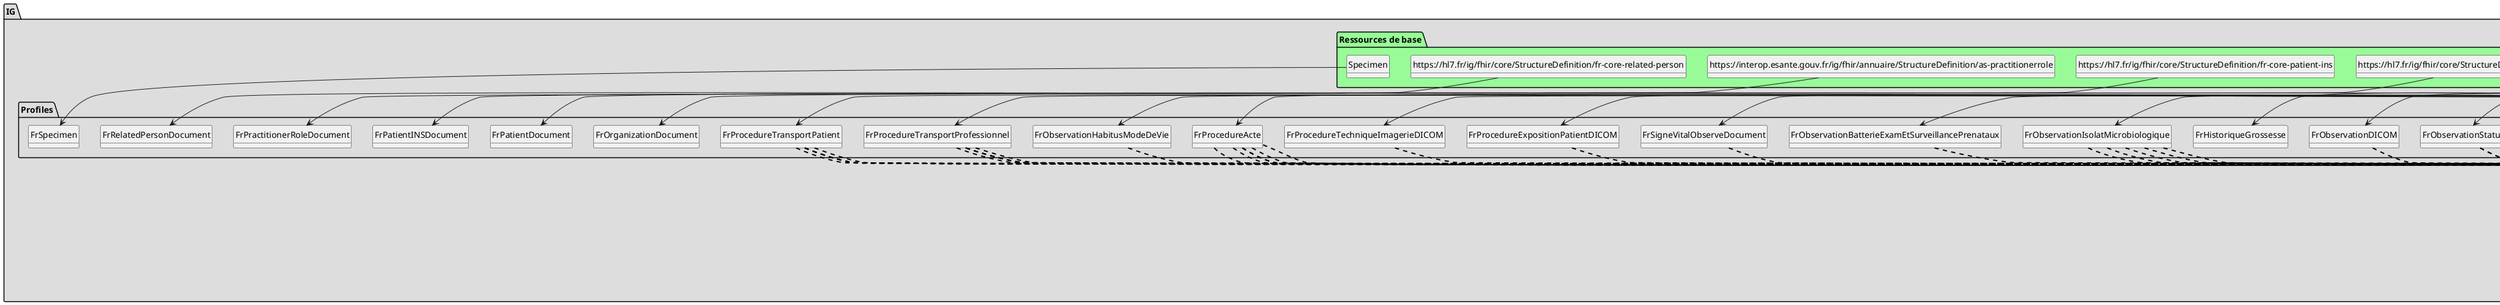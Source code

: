 @startuml
set namespaceSeparator ?
hide circle
hide class fields

package IG #DDDDDD{

     package Profiles #DDDDDD{

        class Auteur{

             Auteur => [1..None]
             Auteur.roleFonctionnel => [0..1]
             Auteur.horodatageParticipation => [1..1]
             Auteur.auteur[x] => [1..1]
        } 

        class Consentement{

             Consentement => [None..None]
             Consentement.identifiantConsentement => [0..*]
             Consentement.typeConsentement => [1..1]
             Consentement.statutConsentement => [1..1]
        } 

        class DestinatairePrevu{

             DestinatairePrevu => [None..None]
             DestinatairePrevu.destinataire => [0..*]
        } 

        class DocumentDeReference{

             DocumentDeReference => [None..1]
             DocumentDeReference.typeReference => [1..1]
             DocumentDeReference.identifiantUniqueDocument => [1..1]
        } 

        class EnteteDocument{

             EnteteDocument => [1..1]
             EnteteDocument.identifiantUniqueDocument => [1..1]
             EnteteDocument.modeleDocument => [1..1]
             EnteteDocument.typeDocument => [1..1]
             EnteteDocument.titreDocument => [1..1]
             EnteteDocument.dateDeCreationDocument => [1..1]
             EnteteDocument.niveauConfidentialiteDocument => [1..1]
             EnteteDocument.languePrincipaleDocument => [1..1]
             EnteteDocument.identifiantLotDeVersionsDocument => [1..1]
             EnteteDocument.versionDocument => [1..1]
             EnteteDocument.statutDocument => [1..1]
             EnteteDocument.patient => [1..1]
             EnteteDocument.auteur => [1..*]
             EnteteDocument.operateurSaisie => [0..1]
             EnteteDocument.informateur => [0..*]
             EnteteDocument.structureConservation => [1..1]
             EnteteDocument.destinataire => [0..*]
             EnteteDocument.responsable => [1..1]
             EnteteDocument.validateur => [0..*]
             EnteteDocument.participant => [0..*]
             EnteteDocument.prescription => [0..*]
             EnteteDocument.evenement => [1..*]
             EnteteDocument.documentDeReference => [0..1]
             EnteteDocument.consentementAssocie => [0..*]
             EnteteDocument.priseEncharge => [1..1]
        } 

        class Evenement{

             Evenement => [1..None]
             Evenement.identifiantEvenement => [0..*]
             Evenement.codeEvenement => [0..1]
             Evenement.codeEvenement.id => [None..0]
             Evenement.codeEvenement.extension => [None..0]
             Evenement.codeEvenement.translation => [0..*]
             Evenement.dateHeureEvenement => [0..1]
             Evenement.executantEvenement => [0..1]
             Evenement.executantEvenement.roleFonctionnel => [0..1]
             Evenement.executantEvenement.dateHeureParticipation => [0..1]
             Evenement.executantEvenement.executant => [1..1]
        } 

        class Informateur{

             Informateur => [None..None]
             Informateur.informateur => [1..1]
        } 

        class OperateurSaisie{

             OperateurSaisie => [None..1]
             OperateurSaisie.dateSaisie => [1..1]
             OperateurSaisie.operateurSaisie => [1..1]
        } 

        class Participant{

             Participant => [None..None]
             Participant.typeParticipation => [1..1]
             Participant.roleFonctionnel => [0..1]
             Participant.dateDebutEtOuFinParticipation => [1..1]
             Participant.participant => [1..1]
        } 

        class PatientUsager{

             PatientUsager => [1..1]
             PatientUsager.identifiantPatient => [1..*]
             PatientUsager.adresse => [0..*]
             PatientUsager.coordonneesTelecom => [0..*]
             PatientUsager.personnePhysique => [1..1]
             PatientUsager.personnePhysique.nomsPrenomsPatient => [1..1]
             PatientUsager.personnePhysique.nomsPrenomsPatient.nom => [1..*]
             PatientUsager.personnePhysique.nomsPrenomsPatient.nom.nomNaissance => [0..1]
             PatientUsager.personnePhysique.nomsPrenomsPatient.nom.nomUtilise => [0..1]
             PatientUsager.personnePhysique.nomsPrenomsPatient.prenom => [1..*]
             PatientUsager.personnePhysique.nomsPrenomsPatient.prenom.listePrenoms => [0..1]
             PatientUsager.personnePhysique.nomsPrenomsPatient.prenom.premierPrenom => [0..1]
             PatientUsager.personnePhysique.nomsPrenomsPatient.prenom.prenomUtilise => [0..1]
             PatientUsager.personnePhysique.sexe => [1..1]
             PatientUsager.personnePhysique.dateNaissance => [1..1]
             PatientUsager.personnePhysique.indicateurDeces => [0..1]
             PatientUsager.personnePhysique.dateDeces => [0..1]
             PatientUsager.personnePhysique.grossesseMultiple => [0..1]
             PatientUsager.personnePhysique.numeroOrdreNaissance => [0..1]
             PatientUsager.personnePhysique.representantPatient => [0..*]
             PatientUsager.personnePhysique.representantPatient.adresse => [0..*]
             PatientUsager.personnePhysique.representantPatient.coordonneesTelecom => [0..*]
             PatientUsager.personnePhysique.representantPatient.personneRepresentantPatient => [0..1]
             PatientUsager.personnePhysique.representantPatient.personneRepresentantPatient.nomsPrenomsRepresentantPatient => [1..1]
             PatientUsager.personnePhysique.representantPatient.personneRepresentantPatient.nomsPrenomsRepresentantPatient.nom => [1..3]
             PatientUsager.personnePhysique.representantPatient.personneRepresentantPatient.nomsPrenomsRepresentantPatient.prenom => [0..*]
             PatientUsager.personnePhysique.representantPatient.structureRepresentantPatient => [0..1]
             PatientUsager.personnePhysique.representantPatient.structureRepresentantPatient.identifiant => [0..1]
             PatientUsager.personnePhysique.representantPatient.structureRepresentantPatient.nom => [0..1]
             PatientUsager.personnePhysique.lieuNaissance => [0..1]
             PatientUsager.personnePhysique.lieuNaissance.nomLieuNaissance => [0..1]
             PatientUsager.personnePhysique.lieuNaissance.adresseLieuNaissance => [0..1]
             PatientUsager.personnePhysique.lieuNaissance.adresseLieuNaissance.codeOfficielGeographiqueLieuNaissance => [0..1]
        } 

        class PersonneStructure{

             PersonneStructure => [None..None]
             PersonneStructure.personne => [0..1]
             PersonneStructure.personne.identifiantPersonne => [0..1]
             PersonneStructure.personne.professionRole => [0..1]
             PersonneStructure.personne.lien => [0..1]
             PersonneStructure.personne.adresse => [0..*]
             PersonneStructure.personne.coordonneesTelecom => [0..*]
             PersonneStructure.personne.IdentitePersonne => [0..1]
             PersonneStructure.personne.IdentitePersonne.nomPersonne => [1..*]
             PersonneStructure.personne.IdentitePersonne.prenomPersonne => [0..*]
             PersonneStructure.personne.IdentitePersonne.civilite => [0..1]
             PersonneStructure.personne.IdentitePersonne.titre => [0..1]
             PersonneStructure.structure => [0..1]
             PersonneStructure.structure.identifiantStructure => [0..1]
             PersonneStructure.structure.nomStructure => [0..1]
             PersonneStructure.structure.adresse => [0..*]
             PersonneStructure.structure.coordonneesTelecom => [0..*]
             PersonneStructure.structure.cadreExercice => [0..1]
        } 

        class PersonneStructureAuteur{

             PersonneStructureAuteur => [None..None]
             PersonneStructureAuteur.personne => [0..1]
             PersonneStructureAuteur.personne.identifiantPersonne => [1..*]
             PersonneStructureAuteur.personne.professionRole => [0..1]
             PersonneStructureAuteur.personne.adresse => [0..*]
             PersonneStructureAuteur.personne.coordonneesTelecom => [0..*]
             PersonneStructureAuteur.personne.IdentitePersonne => [1..1]
             PersonneStructureAuteur.personne.IdentitePersonne.nomPersonne => [1..*]
             PersonneStructureAuteur.personne.IdentitePersonne.prenomPersonne => [0..*]
             PersonneStructureAuteur.personne.IdentitePersonne.civilite => [0..1]
             PersonneStructureAuteur.personne.IdentitePersonne.titre => [0..1]
             PersonneStructureAuteur.structure => [0..1]
             PersonneStructureAuteur.structure.identifiantStructure => [0..1]
             PersonneStructureAuteur.structure.nomStructure => [0..1]
             PersonneStructureAuteur.structure.adresse => [0..*]
             PersonneStructureAuteur.structure.coordonneesTelecom => [0..*]
             PersonneStructureAuteur.structure.secteurActivite => [0..1]
        } 

        class Prescription{

             Prescription => [None..None]
             Prescription.identifiantPrescription => [1..1]
             Prescription.accessionNumber => [0..1]
        } 

        class PriseEncharge{

             PriseEncharge => [1..1]
             PriseEncharge.identifiantPriseEnCharge => [0..*]
             PriseEncharge.typePriseEnCharge => [0..1]
             PriseEncharge.dateDebutFinPriseEnCharge => [1..1]
             PriseEncharge.typeSortie => [0..1]
             PriseEncharge.responsablePriseEnCharge => [0..1]
             PriseEncharge.personneImpliqueePriseEnCharge => [0..*]
             PriseEncharge.personneImpliqueePriseEnCharge.typeParticipation => [1..1]
             PriseEncharge.personneImpliqueePriseEnCharge.dateDebutFinParticipation => [0..1]
             PriseEncharge.personneImpliqueePriseEnCharge.professionnelImplique => [1..1]
             PriseEncharge.lieuPriseEnCharge => [1..1]
             PriseEncharge.lieuPriseEnCharge.structure => [0..1]
             PriseEncharge.lieuPriseEnCharge.structure.identifiantStructure => [0..1]
             PriseEncharge.lieuPriseEnCharge.structure.nomStructure => [0..1]
             PriseEncharge.lieuPriseEnCharge.structure.adresse => [0..1]
             PriseEncharge.lieuPriseEnCharge.structure.coordonneesTelecom => [0..*]
             PriseEncharge.lieuPriseEnCharge.structure.secteurActivite => [1..1]
             PriseEncharge.lieuPriseEnCharge.structure.secteurActivite.categorieEtablissement => [0..1]
             PriseEncharge.lieuPriseEnCharge.structure.typeStructure => [0..1]
        } 

        class Responsable{

             Responsable => [1..1]
             Responsable.dateHeurePriseResponsabilite => [1..1]
             Responsable.responsable => [1..1]
        } 

        class StructureConservation{

             StructureConservation => [1..1]
             StructureConservation.structure => [1..1]
             StructureConservation.structure.identifiantStructure => [1..1]
             StructureConservation.structure.nomStructure => [0..1]
             StructureConservation.structure.coordonneesTelecom => [0..1]
             StructureConservation.structure.adresse => [0..1]
        } 

        class SystemeStructureAuteur{

             SystemeStructureAuteur => [None..None]
             SystemeStructureAuteur.systeme => [1..1]
             SystemeStructureAuteur.systeme.identifiantSysteme => [1..*]
             SystemeStructureAuteur.systeme.typeSysteme => [1..1]
             SystemeStructureAuteur.systeme.nomModeleSysteme => [1..1]
             SystemeStructureAuteur.systeme.nomSysteme => [1..1]
             SystemeStructureAuteur.structure => [1..1]
             SystemeStructureAuteur.structure.identifiantStructure => [1..1]
             SystemeStructureAuteur.structure.nomStructure => [1..1]
             SystemeStructureAuteur.structure.adresse => [0..*]
             SystemeStructureAuteur.structure.coordonneesTelecom => [0..*]
             SystemeStructureAuteur.structure.secteurActivite => [0..1]
        } 

        class Validateur{

             Validateur => [None..None]
             Validateur.dateHeureAttestationValidite => [1..1]
             Validateur.validateur => [1..1]
        } 

        class FrObservationAccidentsTransfusionnels{

             Observation.identifier => [1..1]
             Observation.status => [None..None]
             Observation.code => [None..None]
             Observation.subject => [1..None]
             Observation.effective[x] => [1..None]
             Observation.performer => [None..None]
             Observation.performer.extension:author => <&plus>[0..1]
             Observation.performer.extension:author.extension:type => <&plus>[None..None]
             Observation.performer.extension:author.extension:type.value[x] => <&plus>[None..None]
             Observation.value[x] => [1..None]
             Observation.interpretation => [None..1]
             Observation.note => [None..None]
             Observation.method => [None..None]
        } 

        class FrObservationActeBiologiePrescrit{

             Observation.extension => [None..None]
             Observation.extension:priority => <&plus>[0..1]
             Observation.extension:priority.value[x].coding.code => <&plus>[None..None]
             Observation.extension:priority.value[x].coding.display => <&plus>[None..None]
             Observation.identifier => [1..1]
             Observation.basedOn => [None..None]
             Observation.status => [None..None]
             Observation.code => [None..None]
             Observation.effective[x] => [None..None]
             Observation.value[x] => [None..None]
             Observation.interpretation => [None..1]
             Observation.note => [None..1]
             Observation.bodySite => [None..None]
             Observation.bodySite.coding => [1..1]
             Observation.bodySite.coding.system => [None..None]
             Observation.method => [None..None]
             Observation.specimen => [1..None]
             Observation.hasMember => [5..None]
             Observation.hasMember:Contexte => [0..*]
             Observation.hasMember:Renouvellement => [0..1]
             Observation.hasMember:EnRapportAvecALD => [1..1]
             Observation.hasMember:EnRapportAvecAccidentTravail => [1..1]
             Observation.hasMember:EnRapportAvecLaPrevention => [1..1]
             Observation.hasMember:NonRemboursable => [1..1]
             Observation.hasMember:HorsNomenclature => [1..1]
        } 

        class FrProcedureActe{

             Procedure.extension => [None..None]
             Procedure.extension:priority => <&plus>[0..1]
             Procedure.extension:difficulte => <&plus>[0..1]
             Procedure.extension:scores => <&plus>[0..*]
             Procedure.identifier => [1..None]
             Procedure.status => [None..None]
             Procedure.code => [1..None]
             Procedure.subject => [None..None]
             Procedure.encounter => [None..None]
             Procedure.performed[x] => [None..None]
             Procedure.recorder => [None..None]
             Procedure.recorder.extension:author => <&plus>[0..1]
             Procedure.recorder.extension:author.extension:type => <&plus>[None..None]
             Procedure.recorder.extension:author.extension:type.value[x] => <&plus>[None..None]
             Procedure.recorder.extension:author.extension:reference => <&plus>[None..None]
             Procedure.recorder.extension:author.extension:reference.value[x] => <&plus>[None..None]
             Procedure.performer => [None..None]
             Procedure.performer.actor.extension:Intervenant => <&plus>[0..*]
             Procedure.performer.actor.extension:Intervenant.extension:type => <&plus>[None..None]
             Procedure.performer.actor.extension:Intervenant.extension:type.value[x] => <&plus>[None..None]
             Procedure.performer.actor.extension:Intervenant.extension:reference => <&plus>[None..None]
             Procedure.performer.actor.extension:Intervenant.extension:reference.value[x] => <&plus>[None..None]
             Procedure.performer.actor.extension:Informateur => <&plus>[0..*]
             Procedure.performer.actor.extension:Informateur.extension:type => <&plus>[None..None]
             Procedure.performer.actor.extension:Informateur.extension:type.value[x] => <&plus>[None..None]
             Procedure.performer.actor.extension:Informateur.extension:reference => <&plus>[None..None]
             Procedure.performer.actor.extension:Informateur.extension:reference.value[x] => <&plus>[None..None]
             Procedure.performer.actor.extension:Participant => <&plus>[0..*]
             Procedure.performer.actor.extension:Participant.extension:type => <&plus>[None..None]
             Procedure.performer.actor.extension:Participant.extension:type.value[x] => <&plus>[None..None]
             Procedure.performer.actor.extension:Participant.extension:reference => <&plus>[None..None]
             Procedure.performer.actor.extension:Participant.extension:reference.value[x] => <&plus>[None..None]
             Procedure.reasonReference => [None..None]
             Procedure.bodySite => [None..None]
             Procedure.bodySite:ApproachSiteCode => [0..*]
             Procedure.bodySite:ApproachSiteCode.coding => [1..1]
             Procedure.bodySite:ApproachSiteCode.coding.system => [None..None]
             Procedure.bodySite:TargetSiteCode => [0..*]
             Procedure.bodySite:TargetSiteCode.coding => [1..1]
             Procedure.bodySite:TargetSiteCode.coding.system => [None..None]
             Procedure.usedReference => [None..None]
        } 

        class FrObservationAdministrationDeDerivesDuSang{

             Observation.identifier => [1..1]
             Observation.status => [None..None]
             Observation.code => [None..None]
             Observation.subject => [1..None]
             Observation.effective[x] => [1..None]
             Observation.performer => [None..None]
             Observation.performer.extension:author => <&plus>[0..1]
             Observation.performer.extension:author.extension:type => <&plus>[None..None]
             Observation.performer.extension:author.extension:type.value[x] => <&plus>[None..None]
             Observation.performer.extension:author.extension:reference => <&plus>[None..None]
             Observation.performer.extension:author.extension:reference.value[x] => <&plus>[None..None]
             Observation.value[x] => [1..None]
             Observation.interpretation => [None..1]
             Observation.note => [None..None]
             Observation.method => [None..None]
        } 

        class FrAdministrationProduitsDeSanteDICOM{

             MedicationAdministration.status => [None..None]
             MedicationAdministration.medication[x] => [None..None]
             MedicationAdministration.medication[x]:medicationReference => [0..1]
             MedicationAdministration.dosage => [None..None]
             MedicationAdministration.dosage.route => [None..None]
             MedicationAdministration.dosage.dose => [None..None]
             MedicationAdministration.dosage.rate[x] => [None..None]
             MedicationAdministration.dosage.rate[x]:rateQuantity => [0..1]
        } 

        class FrAdministrationRadiopharmaceutiqueDICOM{

             MedicationAdministration.category => [1..None]
             MedicationAdministration.category.coding.system => [None..None]
             MedicationAdministration.category.coding.code => [None..None]
             MedicationAdministration.category.coding.display => [None..None]
             MedicationAdministration.medication[x] => [None..None]
             MedicationAdministration.medication[x]:medicationReference => [0..1]
             MedicationAdministration.dosage => [None..None]
             MedicationAdministration.dosage.route => [None..None]
             MedicationAdministration.dosage.dose => [None..None]
             MedicationAdministration.dosage.dose.extension:translation => <&plus>[0..1]
             MedicationAdministration.dosage.rate[x] => [None..None]
             MedicationAdministration.dosage.rate[x]:rateQuantity => [0..1]
        } 

        class FrAllergyIntolerance{

             AllergyIntolerance.identifier => [1..None]
             AllergyIntolerance.clinicalStatus => [None..None]
             AllergyIntolerance.verificationStatus => [None..None]
             AllergyIntolerance.criticality => [None..None]
             AllergyIntolerance.code => [1..None]
             AllergyIntolerance.patient => [None..None]
             AllergyIntolerance.onset[x] => [None..None]
             AllergyIntolerance.onset[x]:onsetPeriod => [0..1]
             AllergyIntolerance.onset[x]:onsetPeriod.start => [1..None]
             AllergyIntolerance.reaction => [None..None]
             AllergyIntolerance.reaction.manifestation => [None..None]
             AllergyIntolerance.reaction.onset => [None..None]
             AllergyIntolerance.reaction.severity => [None..None]
             AllergyIntolerance.reaction.note => [None..1]
        } 

        class FrObservationBatterieExamenBiologieMedicale{

             Observation.code => [None..None]
             Observation.code.extension:translation => <&plus>[0..1]
             Observation.code.text => [None..None]
             Observation.subject => [None..None]
             Observation.performer => [None..None]
             Observation.performer.extension:laboratoireExecutant => <&plus>[0..1]
             Observation.performer.extension:laboratoireExecutant.extension:type => <&plus>[None..None]
             Observation.performer.extension:laboratoireExecutant.extension:type.value[x] => <&plus>[None..None]
             Observation.performer.extension:laboratoireExecutant.extension:typeCode => <&plus>[None..None]
             Observation.performer.extension:laboratoireExecutant.extension:typeCode.value[x] => <&plus>[None..None]
             Observation.performer.extension:laboratoireExecutant.extension:reference => <&plus>[None..None]
             Observation.performer.extension:laboratoireExecutant.extension:reference.value[x] => <&plus>[None..None]
             Observation.performer.extension:auteur => <&plus>[0..1]
             Observation.performer.extension:auteur.extension:type => <&plus>[None..None]
             Observation.performer.extension:auteur.extension:type.value[x] => <&plus>[None..None]
             Observation.performer.extension:auteur.extension:reference => <&plus>[None..None]
             Observation.performer.extension:auteur.extension:reference.value[x] => <&plus>[None..None]
             Observation.performer.extension:participant => <&plus>[0..1]
             Observation.performer.extension:participant.extension:type => <&plus>[None..None]
             Observation.performer.extension:participant.extension:type.value[x] => <&plus>[None..None]
             Observation.performer.extension:participant.extension:typeCode => <&plus>[None..None]
             Observation.performer.extension:participant.extension:typeCode.value[x] => <&plus>[None..None]
             Observation.performer.extension:participant.extension:reference => <&plus>[None..None]
             Observation.performer.extension:participant.extension:reference.value[x] => <&plus>[None..None]
             Observation.specimen => [None..None]
             Observation.hasMember => [None..None]
             Observation.derivedFrom => [None..None]
        } 

        class FrObservationBatterieExamEtSurveillancePrenataux{

             Observation.code => [None..None]
             Observation.effective[x] => [None..None]
             Observation.performer => [None..None]
             Observation.performer.extension:author => <&plus>[0..*]
             Observation.performer.extension:author.extension:type => <&plus>[None..None]
             Observation.performer.extension:author.extension:type.value[x] => <&plus>[None..None]
             Observation.performer.extension:author.extension:reference => <&plus>[None..None]
             Observation.performer.extension:author.extension:reference.value[x] => <&plus>[None..None]
             Observation.component => [None..None]
             Observation.component.code => [None..None]
             Observation.component.value[x] => [None..None]
        } 

        class FrBundleDocument{

             Bundle.identifier => [1..None]
             Bundle.type => [None..None]
             Bundle.timestamp => [1..None]
             Bundle.entry => [7..None]
             Bundle.entry.fullUrl => [1..None]
             Bundle.entry:composition => [1..1]
             Bundle.entry:composition.resource => [None..None]
             Bundle.entry:patient => [1..1]
             Bundle.entry:patient.resource => [None..None]
             Bundle.entry:practitionerRole => [1..*]
             Bundle.entry:practitionerRole.resource => [None..None]
             Bundle.entry:practitioner => [1..*]
             Bundle.entry:practitioner.resource => [None..None]
             Bundle.entry:organization => [1..*]
             Bundle.entry:organization.resource => [None..None]
             Bundle.entry:device => [0..1]
             Bundle.entry:device.resource => [None..None]
             Bundle.entry:encounter => [1..*]
             Bundle.entry:encounter.resource => [None..None]
             Bundle.entry:location => [1..*]
             Bundle.entry:location.resource => [None..None]
             Bundle.entry:relatedPerson => [0..*]
             Bundle.entry:relatedPerson.resource => [None..None]
        } 

        class FrCarePlanDocument{

             CarePlan.identifier => [1..None]
             CarePlan.category => [1..1]
             CarePlan.category.coding => [1..1]
             CarePlan.category.coding.system => [None..None]
             CarePlan.category.coding.code => [None..None]
             CarePlan.category.coding.display => [None..None]
             CarePlan.author => [None..None]
             CarePlan.activity.reference => [None..None]
             CarePlan.activity.detail.product[x] => [None..None]
        } 

        class FrCompositionDocument{

             Composition.meta.profile => [None..None]
             Composition.meta.profile:canonical => [0..1]
             Composition.language => [1..None]
             Composition.extension => [1..None]
             Composition.extension:R5-Composition-version => <&plus>[1..None]
             Composition.extension:data-enterer => <&plus>[None..None]
             Composition.extension:data-enterer.extension => <&plus>[3..None]
             Composition.extension:data-enterer.extension:type => <&plus>[None..1]
             Composition.extension:data-enterer.extension:time => <&plus>[1..None]
             Composition.extension:data-enterer.extension:party => <&plus>[None..None]
             Composition.extension:data-enterer.extension:party.value[x] => <&plus>[None..None]
             Composition.extension:informant => <&plus>[None..None]
             Composition.extension:informant.extension:type => <&plus>[None..1]
             Composition.extension:informant.extension:party => <&plus>[None..None]
             Composition.extension:informant.extension:party.value[x] => <&plus>[None..None]
             Composition.extension:information-recipient => <&plus>[None..None]
             Composition.extension:information-recipient.extension:type => <&plus>[None..1]
             Composition.extension:information-recipient.extension:type.value[x] => <&plus>[None..None]
             Composition.extension:information-recipient.extension:party => <&plus>[None..None]
             Composition.extension:information-recipient.extension:party.value[x] => <&plus>[None..None]
             Composition.extension:participant => <&plus>[None..None]
             Composition.extension:participant.extension => <&plus>[3..None]
             Composition.extension:participant.extension:type => <&plus>[None..1]
             Composition.extension:participant.extension:type.value[x] => <&plus>[None..None]
             Composition.extension:participant.extension:function => <&plus>[None..1]
             Composition.extension:participant.extension:function.value[x] => <&plus>[None..None]
             Composition.extension:participant.extension:time => <&plus>[1..None]
             Composition.extension:participant.extension:party => <&plus>[None..None]
             Composition.extension:participant.extension:party.value[x] => <&plus>[None..None]
             Composition.identifier => [1..None]
             Composition.status => [None..None]
             Composition.type => [None..None]
             Composition.subject => [None..None]
             Composition.subject.reference => [1..None]
             Composition.encounter => [1..None]
             Composition.date => [None..None]
             Composition.author => [None..None]
             Composition.author.extension => [1..None]
             Composition.author.extension:time => <&plus>[1..1]
             Composition.title => [None..None]
             Composition.confidentiality => [1..None]
             Composition.attester => [1..None]
             Composition.attester:legal_attester => [1..None]
             Composition.attester:legal_attester.time => [1..None]
             Composition.attester:legal_attester.party => [1..None]
             Composition.attester:professional_attester => [None..None]
             Composition.attester:professional_attester.time => [1..None]
             Composition.attester:professional_attester.party => [1..None]
             Composition.custodian => [None..None]
             Composition.relatesTo => [1..None]
             Composition.relatesTo.target[x] => [None..None]
             Composition.relatesTo.target[x]:targetIdentifier => [None..None]
             Composition.relatesTo.target[x]:targetIdentifier.type => [1..None]
             Composition.relatesTo:replaced_document => [None..1]
             Composition.relatesTo:transformed_document => [0..1]
             Composition.relatesTo:transformed_document.code => [None..None]
             Composition.event => [1..None]
             Composition.event.extension => [None..None]
             Composition.event.extension:performer => <&plus>[0..1]
             Composition.event.period => [None..None]
             Composition.event.detail => [None..1]
             Composition.event:principalEvent => [1..1]
             Composition.event:principalEvent.extension => [1..None]
             Composition.event:principalEvent.extension:performer => <&plus>[1..1]
             Composition.event:principalEvent.period => [1..None]
             Composition.section => [None..None]
        } 

        class FrCondition{

             Condition.extension => [None..None]
             Condition.extension:statutClinique => <&plus>[0..1]
             Condition.identifier => [1..1]
             Condition.clinicalStatus => [1..None]
             Condition.verificationStatus => [None..None]
             Condition.category => [1..1]
             Condition.severity => [None..None]
             Condition.code => [1..None]
             Condition.bodySite => [None..None]
             Condition.bodySite.coding => [1..1]
             Condition.bodySite.coding.system => [None..None]
             Condition.subject => [None..None]
             Condition.onset[x] => [1..None]
             Condition.onset[x]:onsetDateTime => [0..1]
             Condition.abatement[x] => [None..None]
             Condition.abatement[x]:abatementDateTime => [0..1]
             Condition.recorder => [None..None]
             Condition.recorder.extension:author => <&plus>[0..1]
             Condition.recorder.extension:author.extension:type => <&plus>[None..None]
             Condition.recorder.extension:author.extension:type.value[x] => <&plus>[None..None]
             Condition.recorder.extension:author.extension:reference => <&plus>[None..None]
             Condition.recorder.extension:author.extension:reference.value[x] => <&plus>[None..None]
             Condition.evidence.detail => [None..None]
             Condition.note => [None..1]
        } 

        class FrAssignedAuthor{

             AssignedAuthor => [None..None]
             AssignedAuthor.nullFlavor => [None..0]
             AssignedAuthor.typeId.nullFlavor => [None..0]
             AssignedAuthor.typeId.assigningAuthorityName => [None..0]
             AssignedAuthor.typeId.displayable => [None..0]
             AssignedAuthor.id => [None..None]
             AssignedAuthor.id.nullFlavor => [None..0]
             AssignedAuthor.id.assigningAuthorityName => [None..0]
             AssignedAuthor.id.displayable => [None..0]
             AssignedAuthor.id.root => [1..None]
             AssignedAuthor.id.extension => [1..None]
             AssignedAuthor.sdtcIdentifiedBy => [None..0]
             AssignedAuthor.code => [None..None]
             AssignedAuthor.addr => [None..None]
             AssignedAuthor.telecom => [None..None]
             AssignedAuthor.assignedPerson => [None..None]
             AssignedAuthor.assignedAuthoringDevice => [None..None]
             AssignedAuthor.representedOrganization => [None..None]
        } 

        class FrAssignedCustodian{

             AssignedCustodian => [None..None]
             AssignedCustodian.typeId.nullFlavor => [None..0]
             AssignedCustodian.typeId.assigningAuthorityName => [None..0]
             AssignedCustodian.typeId.displayable => [None..0]
             AssignedCustodian.representedCustodianOrganization => [None..None]
        } 

        class FrAssignedEntity{

             AssignedEntity => [None..None]
             AssignedEntity.nullFlavor => [None..0]
             AssignedEntity.typeId.nullFlavor => [None..0]
             AssignedEntity.typeId.assigningAuthorityName => [None..0]
             AssignedEntity.typeId.displayable => [None..0]
             AssignedEntity.id => [None..1]
             AssignedEntity.id.nullFlavor => [None..0]
             AssignedEntity.id.assigningAuthorityName => [None..0]
             AssignedEntity.id.displayable => [None..0]
             AssignedEntity.id.root => [1..None]
             AssignedEntity.id.extension => [1..None]
             AssignedEntity.sdtcIdentifiedBy => [None..0]
             AssignedEntity.code => [None..None]
             AssignedEntity.code.nullFlavor => [None..0]
             AssignedEntity.code.codeSystemVersion => [None..0]
             AssignedEntity.code.sdtcValueSet => [None..0]
             AssignedEntity.code.sdtcValueSetVersion => [None..0]
             AssignedEntity.addr => [None..None]
             AssignedEntity.telecom => [None..None]
             AssignedEntity.assignedPerson => [None..None]
             AssignedEntity.representedOrganization => [None..None]
             AssignedEntity.sdtcPatient => [None..0]
        } 

        class FrAssociatedEntity{

             AssociatedEntity => [None..None]
             AssociatedEntity.nullFlavor => [None..0]
             AssociatedEntity.typeId.nullFlavor => [None..0]
             AssociatedEntity.typeId.assigningAuthorityName => [None..0]
             AssociatedEntity.typeId.displayable => [None..0]
             AssociatedEntity.classCode => [None..None]
             AssociatedEntity.id => [None..None]
             AssociatedEntity.id.root => [None..None]
             AssociatedEntity.id.extension => [None..None]
             AssociatedEntity.sdtcIdentifiedBy => [None..0]
             AssociatedEntity.code => [None..None]
             AssociatedEntity.addr => [None..None]
             AssociatedEntity.telecom => [None..None]
             AssociatedEntity.associatedPerson => [None..None]
             AssociatedEntity.scopingOrganization => [None..None]
        } 

        class FrAuthenticator{

             Authenticator => [None..None]
             Authenticator.nullFlavor => [None..0]
             Authenticator.typeId.nullFlavor => [None..0]
             Authenticator.typeId.assigningAuthorityName => [None..0]
             Authenticator.typeId.displayable => [None..0]
             Authenticator.time => [None..None]
             Authenticator.time.value => [None..None]
             Authenticator.signatureCode => [None..None]
             Authenticator.signatureCode.sdtcValueSet => [None..0]
             Authenticator.signatureCode.sdtcValueSetVersion => [None..0]
             Authenticator.sdtcSignatureText => [None..0]
             Authenticator.assignedEntity => [None..None]
        } 

        class FrAuthor{

             Author => [None..None]
             Author.nullFlavor => [None..0]
             Author.typeId.nullFlavor => [None..0]
             Author.typeId.assigningAuthorityName => [None..0]
             Author.typeId.displayable => [None..0]
             Author.functionCode => [None..None]
             Author.functionCode.nullFlavor => [None..0]
             Author.functionCode.code => [1..None]
             Author.functionCode.codeSystem => [1..None]
             Author.functionCode.codeSystemVersion => [None..0]
             Author.functionCode.sdtcValueSet => [None..0]
             Author.functionCode.sdtcValueSetVersion => [None..0]
             Author.functionCode.originalText => [None..None]
             Author.time => [None..None]
             Author.time.value => [1..None]
             Author.assignedAuthor => [None..None]
        } 

        class FrAuthoringDevice{

             AuthoringDevice.typeId.nullFlavor => [None..0]
             AuthoringDevice.typeId.assigningAuthorityName => [None..0]
             AuthoringDevice.typeId.displayable => [None..0]
             AuthoringDevice.determinerCode => [None..0]
             AuthoringDevice.manufacturerModelName => [1..None]
             AuthoringDevice.softwareName => [1..None]
        } 

        class FrAuthorization{

             Authorization => [None..None]
             Authorization.typeId.nullFlavor => [None..0]
             Authorization.typeId.assigningAuthorityName => [None..0]
             Authorization.typeId.displayable => [None..0]
             Authorization.consent => [None..None]
             Authorization.consent.id => [None..None]
             Authorization.consent.code => [1..None]
             Authorization.consent.statusCode.code => [None..None]
             Authorization.consent.statusCode.sdtcValueSet => [None..0]
             Authorization.consent.statusCode.sdtcValueSetVersion => [None..0]
        } 

        class FrClinicalDocument{

             ClinicalDocument => [None..None]
             ClinicalDocument.realmCode => [1..1]
             ClinicalDocument.typeId => [1..None]
             ClinicalDocument.templateId => [3..None]
             ClinicalDocument.id => [None..None]
             ClinicalDocument.code => [None..None]
             ClinicalDocument.title => [1..None]
             ClinicalDocument.effectiveTime => [None..None]
             ClinicalDocument.confidentialityCode => [None..None]
             ClinicalDocument.languageCode => [1..None]
             ClinicalDocument.setId => [1..None]
             ClinicalDocument.versionNumber => [1..None]
             ClinicalDocument.copyTime => [None..0]
             ClinicalDocument.recordTarget => [None..1]
             ClinicalDocument.author => [None..None]
             ClinicalDocument.dataEnterer => [None..None]
             ClinicalDocument.informant => [None..None]
             ClinicalDocument.custodian => [None..None]
             ClinicalDocument.informationRecipient => [None..None]
             ClinicalDocument.legalAuthenticator => [1..None]
             ClinicalDocument.authenticator => [None..None]
             ClinicalDocument.participant => [None..None]
             ClinicalDocument.inFulfillmentOf => [None..None]
             ClinicalDocument.documentationOf => [1..None]
             ClinicalDocument.relatedDocument => [None..1]
             ClinicalDocument.authorization => [None..None]
             ClinicalDocument.componentOf => [1..None]
        } 

        class FrComponentOf{

             ComponentOf => [None..None]
             ComponentOf.nullFlavor => [None..0]
             ComponentOf.typeId.nullFlavor => [None..0]
             ComponentOf.typeId.assigningAuthorityName => [None..0]
             ComponentOf.typeId.displayable => [None..0]
             ComponentOf.encompassingEncounter => [None..None]
        } 

        class FrCustodian{

             Custodian.nullFlavor => [None..0]
             Custodian.typeId.nullFlavor => [None..0]
             Custodian.typeId.assigningAuthorityName => [None..0]
             Custodian.typeId.displayable => [None..0]
             Custodian.assignedCustodian => [None..None]
        } 

        class FrDataEnterer{

             DataEnterer.nullFlavor => [None..0]
             DataEnterer.typeId.nullFlavor => [None..0]
             DataEnterer.typeId.assigningAuthorityName => [None..0]
             DataEnterer.typeId.displayable => [None..0]
             DataEnterer.contextControlCode => [None..0]
             DataEnterer.time => [1..None]
             DataEnterer.time.value => [None..None]
             DataEnterer.assignedEntity => [None..None]
        } 

        class FrDocumentationOf{

             DocumentationOf.nullFlavor => [None..0]
             DocumentationOf.typeId.nullFlavor => [None..0]
             DocumentationOf.typeId.assigningAuthorityName => [None..0]
             DocumentationOf.typeId.displayable => [None..0]
             DocumentationOf.serviceEvent => [None..None]
        } 

        class FrEncompassingEncounter{

             EncompassingEncounter.typeId.nullFlavor => [None..0]
             EncompassingEncounter.typeId.assigningAuthorityName => [None..0]
             EncompassingEncounter.typeId.displayable => [None..0]
             EncompassingEncounter.id => [None..None]
             EncompassingEncounter.code => [None..None]
             EncompassingEncounter.code.nullFlavor => [None..0]
             EncompassingEncounter.code.codeSystem => [1..None]
             EncompassingEncounter.code.codeSystemVersion => [None..0]
             EncompassingEncounter.code.displayName => [1..None]
             EncompassingEncounter.code.sdtcValueSet => [None..0]
             EncompassingEncounter.code.sdtcValueSetVersion => [None..0]
             EncompassingEncounter.effectiveTime => [None..None]
             EncompassingEncounter.sdtcAdmissionReferralSourceCode => [None..0]
             EncompassingEncounter.dischargeDispositionCode => [None..None]
             EncompassingEncounter.responsibleParty => [None..None]
             EncompassingEncounter.responsibleParty.nullFlavor => [None..0]
             EncompassingEncounter.responsibleParty.typeId.nullFlavor => [None..0]
             EncompassingEncounter.responsibleParty.typeId.assigningAuthorityName => [None..0]
             EncompassingEncounter.responsibleParty.typeId.displayable => [None..0]
             EncompassingEncounter.encounterParticipant => [None..None]
             EncompassingEncounter.location => [1..None]
             EncompassingEncounter.location.nullFlavor => [None..0]
             EncompassingEncounter.location.typeId.nullFlavor => [None..0]
             EncompassingEncounter.location.typeId.assigningAuthorityName => [None..0]
             EncompassingEncounter.location.typeId.displayable => [None..0]
             EncompassingEncounter.location.typeCode => [None..0]
             EncompassingEncounter.location.healthCareFacility => [None..None]
        } 

        class FrEncounterParticipant{

             EncounterParticipant.typeId.nullFlavor => [None..0]
             EncounterParticipant.typeId.assigningAuthorityName => [None..0]
             EncounterParticipant.typeId.displayable => [None..0]
             EncounterParticipant.typeCode => [None..None]
             EncounterParticipant.time => [None..None]
             EncounterParticipant.assignedEntity => [1..None]
        } 

        class FrHealthCareFacility{

             HealthCareFacility.nullFlavor => [None..0]
             HealthCareFacility.typeId.nullFlavor => [None..0]
             HealthCareFacility.typeId.assigningAuthorityName => [None..0]
             HealthCareFacility.typeId.displayable => [None..0]
             HealthCareFacility.id => [None..0]
             HealthCareFacility.sdtcIdentifiedBy => [None..0]
             HealthCareFacility.code => [1..None]
             HealthCareFacility.code.nullFlavor => [None..0]
             HealthCareFacility.code.code => [1..None]
             HealthCareFacility.code.codeSystem => [1..None]
             HealthCareFacility.code.codeSystemVersion => [None..0]
             HealthCareFacility.code.displayName => [1..None]
             HealthCareFacility.code.sdtcValueSet => [None..0]
             HealthCareFacility.code.sdtcValueSetVersion => [None..0]
             HealthCareFacility.code.translation => [None..1]
             HealthCareFacility.code.translation.nullFlavor => [None..0]
             HealthCareFacility.code.translation.code => [1..None]
             HealthCareFacility.code.translation.codeSystem => [1..None]
             HealthCareFacility.code.translation.codeSystemVersion => [None..0]
             HealthCareFacility.code.translation.displayName => [1..None]
             HealthCareFacility.code.translation.sdtcValueSet => [None..0]
             HealthCareFacility.code.translation.sdtcValueSetVersion => [None..0]
             HealthCareFacility.location => [None..None]
        } 

        class FrInFulfillmentOf{

             InFulfillmentOf.typeId.nullFlavor => [None..0]
             InFulfillmentOf.typeId.assigningAuthorityName => [None..0]
             InFulfillmentOf.typeId.displayable => [None..0]
             InFulfillmentOf.order => [None..None]
        } 

        class FrInformant{

             Informant.nullFlavor => [None..0]
             Informant.typeId.nullFlavor => [None..0]
             Informant.typeId.assigningAuthorityName => [None..0]
             Informant.typeId.displayable => [None..0]
             Informant.contextControlCode => [None..0]
             Informant.assignedEntity => [None..None]
             Informant.relatedEntity => [None..None]
        } 

        class FrInformationRecipient{

             InformationRecipient.nullFlavor => [None..0]
             InformationRecipient.typeId.nullFlavor => [None..0]
             InformationRecipient.typeId.assigningAuthorityName => [None..0]
             InformationRecipient.typeId.displayable => [None..0]
             InformationRecipient.intendedRecipient => [None..None]
        } 

        class FrIntendedRecipient{

             IntendedRecipient.typeId.nullFlavor => [None..0]
             IntendedRecipient.typeId.assigningAuthorityName => [None..0]
             IntendedRecipient.typeId.displayable => [None..0]
             IntendedRecipient.id => [None..None]
             IntendedRecipient.id.assigningAuthorityName => [None..0]
             IntendedRecipient.id.displayable => [None..0]
             IntendedRecipient.id.root => [1..None]
             IntendedRecipient.id.extension => [1..None]
             IntendedRecipient.addr => [None..None]
             IntendedRecipient.telecom => [None..None]
             IntendedRecipient.informationRecipient => [None..None]
             IntendedRecipient.receivedOrganization => [None..None]
             IntendedRecipient.receivedOrganization.id.assigningAuthorityName => [None..0]
             IntendedRecipient.receivedOrganization.id.displayable => [None..0]
             IntendedRecipient.receivedOrganization.id.root => [None..None]
        } 

        class FrLegalAuthenticator{

             LegalAuthenticator.nullFlavor => [None..0]
             LegalAuthenticator.typeId.nullFlavor => [None..0]
             LegalAuthenticator.typeId.assigningAuthorityName => [None..0]
             LegalAuthenticator.typeId.displayable => [None..0]
             LegalAuthenticator.contextControlCode => [None..0]
             LegalAuthenticator.time => [None..None]
             LegalAuthenticator.time.value => [None..None]
             LegalAuthenticator.signatureCode => [None..None]
             LegalAuthenticator.signatureCode.sdtcValueSet => [None..0]
             LegalAuthenticator.signatureCode.sdtcValueSetVersion => [None..0]
             LegalAuthenticator.sdtcSignatureText => [None..0]
             LegalAuthenticator.assignedEntity => [None..None]
             LegalAuthenticator.assignedEntity.code => [None..None]
        } 

        class FrName{

             PN.nullFlavor => [None..0]
             PN.use => [None..0]
             PN.item.delimiter => [None..0]
             PN.item.family => [None..None]
             PN.item.given => [None..1]
             PN.item.prefix => [None..1]
             PN.item.suffix => [None..1]
             PN.item.xmlText => [None..0]
             PN.validTime => [None..0]
        } 

        class FrOrder{

             Order.nullFlavor => [None..0]
             Order.typeId.nullFlavor => [None..0]
             Order.typeId.assigningAuthorityName => [None..0]
             Order.typeId.displayable => [None..0]
             Order.id => [None..None]
             Order.id.nullFlavor => [None..0]
             Order.id.assigningAuthorityName => [None..0]
             Order.id.displayable => [None..0]
             Order.id.root => [1..None]
             Order.id.extension => [None..None]
             Order.code => [None..0]
             Order.priorityCode => [None..0]
        } 

        class FrParentDocument{

             ParentDocument.nullFlavor => [None..0]
             ParentDocument.id => [None..1]
             ParentDocument.id.nullFlavor => [None..0]
             ParentDocument.id.assigningAuthorityName => [None..0]
             ParentDocument.id.displayable => [None..0]
             ParentDocument.id.root => [1..None]
             ParentDocument.id.extension => [None..None]
        } 

        class FrParticipant{

             Participant1.typeId.nullFlavor => [None..0]
             Participant1.typeId.assigningAuthorityName => [None..0]
             Participant1.typeId.displayable => [None..0]
             Participant1.typeCode => [None..None]
             Participant1.contextControlCode => [None..0]
             Participant1.functionCode => [None..None]
             Participant1.functionCode.nullFlavor => [None..0]
             Participant1.functionCode.code => [1..None]
             Participant1.functionCode.codeSystem => [1..None]
             Participant1.functionCode.codeSystemVersion => [None..0]
             Participant1.functionCode.sdtcValueSet => [None..0]
             Participant1.functionCode.sdtcValueSetVersion => [None..0]
             Participant1.functionCode.originalText => [None..None]
             Participant1.time => [1..None]
             Participant1.time.operator => [None..0]
             Participant1.time.low => [None..None]
             Participant1.time.center => [None..0]
             Participant1.time.width => [None..0]
             Participant1.time.high => [None..None]
             Participant1.associatedEntity => [None..None]
        } 

        class FrPatientRole{

             PatientRole.nullFlavor => [None..0]
             PatientRole.realmCode => [None..0]
             PatientRole.typeId => [None..0]
             PatientRole.templateId => [None..0]
             PatientRole.id => [None..None]
             PatientRole.id.nullFlavor => [None..0]
             PatientRole.id.assigningAuthorityName => [None..0]
             PatientRole.id.displayable => [None..0]
             PatientRole.id.root => [1..None]
             PatientRole.id.extension => [None..None]
             PatientRole.sdtcIdentifiedBy => [None..0]
             PatientRole.addr => [None..None]
             PatientRole.telecom => [None..None]
             PatientRole.patient => [1..None]
             PatientRole.providerOrganization => [None..0]
        } 

        class FrPatient{

             Patient.nullFlavor => [None..0]
             Patient.typeId.nullFlavor => [None..0]
             Patient.typeId.assigningAuthorityName => [None..0]
             Patient.typeId.displayable => [None..0]
             Patient.determinerCode => [None..0]
             Patient.name => [1..1]
             Patient.name.nullFlavor => [None..0]
             Patient.administrativeGenderCode => [1..None]
             Patient.birthTime => [1..None]
             Patient.sdtcDeceasedInd => [None..None]
             Patient.sdtcDeceasedTime => [None..None]
             Patient.sdtcMultipleBirthInd => [None..None]
             Patient.sdtcMultipleBirthOrderNumber => [None..None]
             Patient.maritalStatusCode => [None..0]
             Patient.religiousAffiliationCode => [None..0]
             Patient.raceCode => [None..0]
             Patient.sdtcRaceCode => [None..0]
             Patient.ethnicGroupCode => [None..0]
             Patient.sdtcEthnicGroupCode => [None..0]
             Patient.guardian => [None..None]
             Patient.birthplace => [None..None]
             Patient.languageCommunication => [None..0]
        } 

        class FrPerformer{

             Performer1.typeId.nullFlavor => [None..0]
             Performer1.typeId.assigningAuthorityName => [None..0]
             Performer1.typeId.displayable => [None..0]
             Performer1.typeCode => [None..None]
             Performer1.functionCode => [None..None]
             Performer1.time => [None..None]
             Performer1.assignedEntity => [None..None]
             Performer1.assignedEntity.code => [None..None]
        } 

        class FrAssignedPerson{

             Person => [None..None]
             Person.nullFlavor => [None..0]
             Person.typeId.nullFlavor => [None..0]
             Person.typeId.assigningAuthorityName => [None..0]
             Person.typeId.displayable => [None..0]
             Person.determinerCode => [None..0]
             Person.name => [1..1]
             Person.sdtcDesc => [None..0]
             Person.sdtcAsPatientRelationship => [None..0]
        } 

        class FrRecordTarget{

             RecordTarget.nullFlavor => [None..0]
             RecordTarget.typeId.nullFlavor => [None..0]
             RecordTarget.typeId.assigningAuthorityName => [None..0]
             RecordTarget.typeId.displayable => [None..0]
             RecordTarget.contextControlCode => [None..0]
             RecordTarget.patientRole => [None..None]
        } 

        class FrRelatedDocument{

             RelatedDocument.typeId.nullFlavor => [None..0]
             RelatedDocument.typeId.assigningAuthorityName => [None..0]
             RelatedDocument.typeId.displayable => [None..0]
             RelatedDocument.typeCode => [None..None]
             RelatedDocument.parentDocument => [None..None]
        } 

        class FrRelatedEntity{

             RelatedEntity.nullFlavor => [None..0]
             RelatedEntity.typeId.nullFlavor => [None..0]
             RelatedEntity.typeId.assigningAuthorityName => [None..0]
             RelatedEntity.typeId.displayable => [None..0]
             RelatedEntity.classCode => [None..None]
             RelatedEntity.code => [None..None]
             RelatedEntity.code.nullFlavor => [None..0]
             RelatedEntity.code.code => [1..None]
             RelatedEntity.code.codeSystem => [1..None]
             RelatedEntity.code.codeSystemVersion => [None..0]
             RelatedEntity.code.displayName => [1..None]
             RelatedEntity.code.sdtcValueSet => [None..0]
             RelatedEntity.code.sdtcValueSetVersion => [None..0]
             RelatedEntity.addr => [None..None]
             RelatedEntity.telecom => [1..None]
             RelatedEntity.relatedPerson => [1..None]
        } 

        class FrRepresentedCustodianOrganization{

             CustodianOrganization.typeId.nullFlavor => [None..0]
             CustodianOrganization.typeId.assigningAuthorityName => [None..0]
             CustodianOrganization.typeId.displayable => [None..0]
             CustodianOrganization.determinerCode => [None..0]
             CustodianOrganization.id => [None..1]
             CustodianOrganization.id.root => [None..None]
             CustodianOrganization.id.extension => [None..None]
             CustodianOrganization.name => [None..None]
             CustodianOrganization.telecom => [None..None]
             CustodianOrganization.sdtcTelecom => [None..0]
             CustodianOrganization.addr => [None..None]
        } 

        class FrRepresentedOrganization{

             Organization.typeId.nullFlavor => [None..0]
             Organization.typeId.assigningAuthorityName => [None..0]
             Organization.typeId.displayable => [None..0]
             Organization.determinerCode => [None..0]
             Organization.id => [None..None]
             Organization.name => [None..None]
             Organization.telecom => [None..None]
             Organization.addr => [None..None]
             Organization.standardIndustryClassCode => [None..None]
             Organization.standardIndustryClassCode.nullFlavor => [None..0]
             Organization.standardIndustryClassCode.code => [None..None]
        } 

        class FrServiceEvent{

             ServiceEvent.nullFlavor => [None..0]
             ServiceEvent.typeId.nullFlavor => [None..0]
             ServiceEvent.typeId.assigningAuthorityName => [None..0]
             ServiceEvent.typeId.displayable => [None..0]
             ServiceEvent.id => [None..None]
             ServiceEvent.code => [None..None]
             ServiceEvent.code.nullFlavor => [None..0]
             ServiceEvent.code.code => [1..None]
             ServiceEvent.code.codeSystem => [1..None]
             ServiceEvent.code.codeSystemVersion => [None..0]
             ServiceEvent.code.displayName => [1..None]
             ServiceEvent.code.sdtcValueSet => [None..0]
             ServiceEvent.code.sdtcValueSetVersion => [None..0]
             ServiceEvent.code.translation => [None..None]
             ServiceEvent.code.translation.nullFlavor => [None..0]
             ServiceEvent.code.translation.codeSystemVersion => [None..0]
             ServiceEvent.code.translation.sdtcValueSet => [None..0]
             ServiceEvent.code.translation.sdtcValueSetVersion => [None..0]
             ServiceEvent.code.translation.qualifier => [None..None]
             ServiceEvent.effectiveTime => [None..None]
             ServiceEvent.effectiveTime.nullFlavor => [None..0]
             ServiceEvent.effectiveTime.operator => [None..0]
             ServiceEvent.effectiveTime.low => [1..None]
             ServiceEvent.effectiveTime.center => [None..0]
             ServiceEvent.effectiveTime.width => [None..0]
             ServiceEvent.effectiveTime.high => [None..None]
             ServiceEvent.performer => [None..1]
             ServiceEvent.performer.nullFlavor => [None..0]
             ServiceEvent.performer.typeCode => [None..None]
        } 

        class FrDeviceDocument{

             Device.identifier => [1..None]
             Device.deviceName.name => [None..None]
             Device.deviceName.type => [None..None]
             Device.type => [None..None]
             Device.owner => [1..None]
        } 

        class FrDeviceRequestMedicalDevice{

             DeviceRequest.identifier => [1..None]
             DeviceRequest.code[x] => [None..None]
             DeviceRequest.code[x]:codeReference => [0..1]
             DeviceRequest.parameter => [None..1]
             DeviceRequest.parameter.value[x] => [None..None]
             DeviceRequest.parameter.value[x]:valueQuantity => [0..1]
             DeviceRequest.occurrence[x] => [None..None]
             DeviceRequest.occurrence[x]:occurrenceTiming => [0..1]
             DeviceRequest.occurrence[x]:occurrenceTiming.repeat.count => [None..None]
             DeviceRequest.occurrence[x]:occurrencePeriod => [0..1]
             DeviceRequest.requester => [None..None]
             DeviceRequest.requester.extension:prescripteur => <&plus>[0..1]
             DeviceRequest.requester.extension:prescripteur.extension:reference => <&plus>[None..None]
             DeviceRequest.requester.extension:prescripteur.extension:reference.value[x] => <&plus>[None..None]
             DeviceRequest.reasonReference => [None..None]
             DeviceRequest.reasonReference:EnRapportAvecALD => [0..1]
             DeviceRequest.reasonReference:EnRapportAvecAccidentTravail => [0..1]
             DeviceRequest.reasonReference:EnRapportAvecLaPrevention => [0..1]
             DeviceRequest.reasonReference:NonRemboursable => [0..1]
        } 

        class FrDeviceUseStatementMedicalDevice{

             DeviceUseStatement.identifier => [1..None]
             DeviceUseStatement.timing[x] => [None..None]
             DeviceUseStatement.source => [None..None]
             DeviceUseStatement.source.extension:performer => <&plus>[0..1]
             DeviceUseStatement.source.extension:performer.extension:type => <&plus>[None..None]
             DeviceUseStatement.source.extension:performer.extension:type.value[x] => <&plus>[None..None]
             DeviceUseStatement.source.extension:performer.extension:reference => <&plus>[None..None]
             DeviceUseStatement.source.extension:performer.extension:reference.value[x] => <&plus>[None..None]
             DeviceUseStatement.device => [None..None]
             DeviceUseStatement.reasonReference => [None..None]
             DeviceUseStatement.reasonReference:EnRapportAvecALD => [0..1]
             DeviceUseStatement.reasonReference:EnRapportAvecAccidentTravail => [0..1]
             DeviceUseStatement.reasonReference:EnRapportAvecLaPrevention => [0..1]
             DeviceUseStatement.reasonReference:NonRemboursable => [0..1]
        } 

        class FrDiagnosticReportDocument{

             DiagnosticReport.identifier => [1..1]
             DiagnosticReport.status => [None..None]
             DiagnosticReport.code => [None..None]
             DiagnosticReport.effective[x] => [1..None]
             DiagnosticReport.performer => [None..None]
             DiagnosticReport.performer.extension => [1..None]
             DiagnosticReport.performer.extension:performerFunction => <&plus>[1..1]
             DiagnosticReport.performer.extension:performerFunction.value[x].coding.code => <&plus>[None..None]
             DiagnosticReport.resultsInterpreter => [None..None]
             DiagnosticReport.resultsInterpreter.extension => [1..None]
             DiagnosticReport.resultsInterpreter.extension:performerFunction => <&plus>[1..1]
             DiagnosticReport.resultsInterpreter.extension:performerFunction.value[x].coding.code => <&plus>[None..None]
             DiagnosticReport.result => [1..None]
        } 

        class FrDirectiveAnticipee{

             Consent.status => [None..None]
             Consent.scope => [None..None]
             Consent.scope.coding.system => [None..None]
             Consent.scope.coding.code => [None..None]
             Consent.scope.coding.display => [None..None]
             Consent.dateTime => [None..None]
             Consent.source[x] => [None..None]
             Consent.source[x]:sourceReference => [0..1]
             Consent.source[x]:sourceAttachment => [0..1]
             Consent.source[x]:sourceAttachment.data => [None..None]
             Consent.source[x]:sourceAttachment.url => [None..None]
             Consent.provision => [None..None]
             Consent.provision.type => [None..None]
             Consent.provision.code => [None..None]
        } 

        class FrDocumentReference{

             DocumentReference.identifier => [1..1]
             DocumentReference.docStatus => [None..None]
             DocumentReference.type => [1..None]
             DocumentReference.date => [None..None]
             DocumentReference.content => [None..None]
             DocumentReference.content.attachment => [None..None]
             DocumentReference.content.attachment.data => [None..None]
             DocumentReference.content.attachment.url => [None..None]
        } 

        class FrEffetIndesirable{

             AdverseEvent.category => [1..1]
             AdverseEvent.date => [1..None]
             AdverseEvent.detected => [1..None]
             AdverseEvent.resultingCondition => [None..None]
             AdverseEvent.seriousness => [1..None]
             AdverseEvent.outcome => [None..None]
             AdverseEvent.suspectEntity => [1..None]
             AdverseEvent.suspectEntity.instance => [None..None]
             AdverseEvent.suspectEntity.causality => [None..1]
             AdverseEvent.suspectEntity.causality.assessment => [1..None]
        } 

        class FrObservationEnRapportAvecAccidentTravail{

             Observation.identifier => [1..1]
             Observation.status => [None..None]
             Observation.code => [None..None]
             Observation.subject => [1..None]
             Observation.effective[x] => [1..None]
             Observation.performer => [None..None]
             Observation.performer.extension:author => <&plus>[0..*]
             Observation.performer.extension:author.extension:type => <&plus>[None..None]
             Observation.performer.extension:author.extension:type.value[x] => <&plus>[None..None]
             Observation.performer.extension:author.extension:reference => <&plus>[None..None]
             Observation.performer.extension:author.extension:reference.value[x] => <&plus>[None..None]
             Observation.value[x] => [1..None]
             Observation.interpretation => [None..1]
             Observation.note => [None..None]
             Observation.method => [None..None]
        } 

        class FrObservationEnRapportAvecALD{

             Observation.identifier => [1..1]
             Observation.status => [None..None]
             Observation.code => [None..None]
             Observation.subject => [1..None]
             Observation.effective[x] => [1..None]
             Observation.performer => [None..None]
             Observation.performer.extension:author => <&plus>[0..*]
             Observation.performer.extension:author.extension:type => <&plus>[None..None]
             Observation.performer.extension:author.extension:type.value[x] => <&plus>[None..None]
             Observation.performer.extension:author.extension:reference => <&plus>[None..None]
             Observation.performer.extension:author.extension:reference.value[x] => <&plus>[None..None]
             Observation.value[x] => [1..None]
             Observation.interpretation => [None..1]
             Observation.note => [None..None]
             Observation.method => [None..None]
        } 

        class FrObservationEnRapportAvecLaPrevention{

             Observation.identifier => [1..1]
             Observation.status => [None..None]
             Observation.code => [None..None]
             Observation.subject => [1..None]
             Observation.effective[x] => [1..None]
             Observation.performer => [None..None]
             Observation.performer.extension:author => <&plus>[0..*]
             Observation.performer.extension:author.extension:type => <&plus>[None..None]
             Observation.performer.extension:author.extension:type.value[x] => <&plus>[None..None]
             Observation.performer.extension:author.extension:reference => <&plus>[None..None]
             Observation.performer.extension:author.extension:reference.value[x] => <&plus>[None..None]
             Observation.value[x] => [1..None]
             Observation.interpretation => [None..1]
             Observation.note => [None..None]
             Observation.method => [None..None]
        } 

        class FrEncounterDocument{

             Encounter.type => [None..None]
             Encounter.participant => [None..None]
             Encounter.participant:responsibleParty => [0..1]
             Encounter.participant:responsibleParty.type => [None..None]
             Encounter.participant:responsibleParty.type.coding.system => [None..None]
             Encounter.participant:responsibleParty.type.coding.code => [None..None]
             Encounter.participant:responsibleParty.individual => [1..None]
             Encounter.participant:encounterParticipant => [0..*]
             Encounter.participant:encounterParticipant.type => [None..None]
             Encounter.participant:encounterParticipant.individual => [1..None]
             Encounter.period => [None..None]
             Encounter.hospitalization.dischargeDisposition => [None..None]
             Encounter.hospitalization.dischargeDisposition.coding.system => [None..None]
             Encounter.location => [1..1]
             Encounter.location.location => [None..None]
        } 

        class FrEncounterEvenementDocument{

             Encounter.extension => [None..None]
             Encounter.extension:caracteristique => <&plus>[0..*]
             Encounter.extension:commentaire => <&plus>[0..*]
             Encounter.extension:urlPiecesJointes => <&plus>[0..*]
             Encounter.type => [None..None]
             Encounter.type.extension:qualifier => <&plus>[0..*]
             Encounter.reasonReference => [None..None]
        } 

        class FrEncounter{

             Encounter.identifier => [1..None]
             Encounter.status => [None..None]
             Encounter.class => [None..None]
             Encounter.priority => [None..None]
             Encounter.subject => [None..None]
             Encounter.participant => [None..None]
             Encounter.participant.individual.extension:executant => <&plus>[0..*]
             Encounter.participant.individual.extension:executant.extension:type => <&plus>[None..None]
             Encounter.participant.individual.extension:executant.extension:type.value[x] => <&plus>[None..None]
             Encounter.participant.individual.extension:author => <&plus>[0..*]
             Encounter.participant.individual.extension:author.extension:type => <&plus>[None..None]
             Encounter.participant.individual.extension:author.extension:type.value[x] => <&plus>[None..None]
             Encounter.participant.individual.extension:informant => <&plus>[0..*]
             Encounter.participant.individual.extension:informant.extension:type => <&plus>[None..None]
             Encounter.participant.individual.extension:informant.extension:type.value[x] => <&plus>[None..None]
             Encounter.period => [None..None]
             Encounter.location => [None..1]
             Encounter.location.location => [None..None]
        } 

        class FrEndpointWadoDICOM{

             Endpoint.connectionType => [None..None]
             Endpoint.connectionType.code => [None..None]
             Endpoint.connectionType.display => [None..None]
             Endpoint.payloadMimeType => [1..1]
             Endpoint.address => [None..None]
        } 

        class FrFamilyMemberHistory{

             FamilyMemberHistory.status => [None..None]
             FamilyMemberHistory.patient => [None..None]
             FamilyMemberHistory.date => [None..None]
             FamilyMemberHistory.relationship => [None..None]
             FamilyMemberHistory.condition => [None..None]
             FamilyMemberHistory.condition.extension => [None..None]
             FamilyMemberHistory.condition.extension:bodySite => <&plus>[0..1]
             FamilyMemberHistory.condition.extension:interpretation => <&plus>[0..1]
             FamilyMemberHistory.condition.extension:method => <&plus>[0..1]
             FamilyMemberHistory.condition.extension:author => <&plus>[0..1]
             FamilyMemberHistory.condition.extension:author.extension:type => <&plus>[None..None]
             FamilyMemberHistory.condition.extension:author.extension:type.value[x] => <&plus>[None..None]
             FamilyMemberHistory.condition.extension:author.extension:reference => <&plus>[None..None]
             FamilyMemberHistory.condition.extension:author.extension:reference.value[x] => <&plus>[None..None]
             FamilyMemberHistory.condition.code => [None..None]
             FamilyMemberHistory.condition.outcome => [1..None]
        } 

        class FrHistoriqueGrossesseList{

             List.identifier => [1..1]
             List.status => [None..None]
             List.code => [1..None]
             List.code.coding.system => [None..None]
             List.code.coding.code => [None..None]
             List.code.coding.display => [None..None]
             List.date => [1..None]
             List.entry => [1..None]
             List.entry.item => [None..None]
        } 

        class FrHistoriqueGrossesse{

             Observation.identifier => [1..1]
             Observation.status => [None..None]
             Observation.code => [None..None]
             Observation.code.coding.system => [None..None]
             Observation.code.coding.code => [None..None]
             Observation.code.coding.display => [None..None]
             Observation.effective[x] => [1..None]
             Observation.value[x] => [None..0]
             Observation.hasMember => [1..None]
        } 

        class FrObservationHorsNomenclature{

             Observation.identifier => [1..1]
             Observation.status => [None..None]
             Observation.code => [None..None]
             Observation.subject => [1..None]
             Observation.effective[x] => [1..None]
             Observation.performer => [None..None]
             Observation.performer.extension:author => <&plus>[0..*]
             Observation.performer.extension:author.extension:type => <&plus>[None..None]
             Observation.performer.extension:author.extension:type.value[x] => <&plus>[None..None]
             Observation.performer.extension:author.extension:reference => <&plus>[None..None]
             Observation.performer.extension:author.extension:reference.value[x] => <&plus>[None..None]
             Observation.value[x] => [1..None]
             Observation.interpretation => [None..1]
             Observation.note => [None..None]
             Observation.method => [None..None]
        } 

        class HumanNameDocument{

             HumanName.family => [1..None]
             HumanName.prefix => [None..None]
             HumanName.suffix => [None..None]
        } 

        class FrImagingStudyExamenImagerieDICOM{

             ImagingStudy.identifier => [1..None]
             ImagingStudy.started => [None..None]
             ImagingStudy.procedureCode => [1..1]
             ImagingStudy.procedureCode.coding.system => [None..None]
             ImagingStudy.procedureCode.coding.code => [None..None]
             ImagingStudy.procedureCode.coding.display => [None..None]
             ImagingStudy.reasonReference => [None..1]
             ImagingStudy.series => [1..1]
             ImagingStudy.series.uid => [None..None]
             ImagingStudy.series.modality => [None..None]
             ImagingStudy.series.endpoint => [None..None]
             ImagingStudy.series.started => [None..None]
             ImagingStudy.series.instance => [1..None]
             ImagingStudy.series.instance:parent => [1..1]
             ImagingStudy.series.instance:parent.sopClass => [None..None]
             ImagingStudy.series.instance:parent.number => [None..None]
             ImagingStudy.series.instance:subordonnee => [0..*]
             ImagingStudy.series.instance:subordonnee.sopClass => [None..None]
             ImagingStudy.series.instance:subordonnee.number => [None..None]
        } 

        class FrLocationDocument{

             Location.name => [None..None]
             Location.type => [None..None]
             Location.type.coding => [1..None]
             Location.type.coding:secteurActivite => [1..1]
             Location.type.coding:secteurActivite.code => [None..None]
             Location.type.coding:categorieEtablissement => [0..1]
             Location.type.coding:categorieEtablissement.code => [None..None]
             Location.address => [None..None]
        } 

        class FrMediaImageIllustrative{

             Media.basedOn => [None..None]
             Media.partOf => [None..None]
             Media.subject => [None..None]
             Media.operator => [None..None]
             Media.operator.extension:performer => <&plus>[0..*]
             Media.operator.extension:performer.extension:type => <&plus>[None..None]
             Media.operator.extension:performer.extension:type.value[x] => <&plus>[None..None]
             Media.operator.extension:author => <&plus>[0..*]
             Media.operator.extension:author.extension:type => <&plus>[None..None]
             Media.operator.extension:author.extension:type.value[x] => <&plus>[None..None]
             Media.operator.extension:author.extension:reference => <&plus>[None..None]
             Media.operator.extension:author.extension:reference.value[x] => <&plus>[None..None]
             Media.operator.extension:informant => <&plus>[0..*]
             Media.operator.extension:informant.extension:type => <&plus>[None..None]
             Media.operator.extension:informant.extension:type.value[x] => <&plus>[None..None]
             Media.operator.extension:participant => <&plus>[0..*]
             Media.operator.extension:participant.extension:type => <&plus>[None..None]
             Media.operator.extension:participant.extension:type.value[x] => <&plus>[None..None]
             Media.reasonCode => [None..None]
             Media.content.contentType => [None..None]
             Media.content.language => [None..None]
             Media.content.data => [None..None]
        } 

        class FrMedicationAdministrationDocument{

             MedicationAdministration.text => [1..None]
             MedicationAdministration.extension => [None..None]
             MedicationAdministration.extension:Prescription => <&plus>[0..*]
             MedicationAdministration.extension:precondition => <&plus>[0..1]
             MedicationAdministration.identifier => [1..None]
             MedicationAdministration.status => [None..None]
             MedicationAdministration.category => [None..None]
             MedicationAdministration.medication[x] => [None..None]
             MedicationAdministration.effective[x] => [None..None]
             MedicationAdministration.reasonReference => [None..None]
             MedicationAdministration.dosage.extension => [None..None]
             MedicationAdministration.dosage.extension:frequenceAdministration => <&plus>[0..1]
             MedicationAdministration.dosage.extension:sequence => <&plus>[0..*]
             MedicationAdministration.dosage.text => [None..None]
             MedicationAdministration.dosage.site => [None..None]
             MedicationAdministration.dosage.route => [None..None]
             MedicationAdministration.dosage.dose => [None..None]
             MedicationAdministration.dosage.rate[x] => [None..None]
             MedicationAdministration.dosage.rate[x]:rateRatio => [0..1]
             MedicationAdministration.dosage.rate[x]:rateQuantity => [0..1]
        } 

        class FrMedicationsCombinaisonDocument{

             Medication.ingredient => [None..None]
             Medication.ingredient.item[x] => [None..None]
             Medication.ingredient.item[x]:itemReference => [0..1]
        } 

        class FrMedicationDispenseDocument{

             MedicationDispense.text => [1..None]
             MedicationDispense.identifier => [1..1]
             MedicationDispense.medication[x] => [None..None]
             MedicationDispense.supportingInformation => [None..1]
             MedicationDispense.authorizingPrescription => [None..1]
             MedicationDispense.type => [1..None]
             MedicationDispense.type.coding => [None..None]
             MedicationDispense.quantity => [1..None]
             MedicationDispense.quantity.unit => [None..None]
             MedicationDispense.dosageInstruction.text => [None..None]
             MedicationDispense.dosageInstruction.additionalInstruction => [None..None]
             MedicationDispense.dosageInstruction.patientInstruction => [None..None]
             MedicationDispense.substitution => [None..None]
             MedicationDispense.substitution.type => [1..None]
        } 

        class FrMedicationDocument{

             Medication.extension => [1..None]
             Medication.extension:productName => <&plus>[1..1]
             Medication.extension:classification => <&plus>[0..*]
             Medication.extension:conditionnement => <&plus>[0..*]
             Medication.code => [1..None]
             Medication.code.coding.extension:translation => <&plus>[0..*]
             Medication.code.coding.extension:translation.value[x]:valueCodeableConcept => <&plus>[None..None]
             Medication.code.coding.extension:translation.value[x]:valueCodeableConcept.coding.system => <&plus>[None..None]
             Medication.form => [None..None]
             Medication.ingredient => [None..None]
             Medication.ingredient.item[x] => [None..None]
             Medication.ingredient.item[x].extension => [1..None]
             Medication.ingredient.item[x].extension:NomSubstance => <&plus>[1..1]
             Medication.ingredient.strength => [None..None]
             Medication.ingredient.strength.numerator => [1..None]
             Medication.ingredient.strength.denominator => [1..None]
             Medication.batch.lotNumber => [None..None]
             Medication.batch.expirationDate => [None..None]
        } 

        class FrMedicationRequestDocument{

             MedicationRequest.text => [1..None]
             MedicationRequest.extension => [None..None]
             MedicationRequest.extension:precondition => <&plus>[0..1]
             MedicationRequest.identifier => [2..None]
             MedicationRequest.identifier:identifierEntree => [1..*]
             MedicationRequest.identifier:referencePrescription => [1..*]
             MedicationRequest.status => [None..None]
             MedicationRequest.intent => [None..None]
             MedicationRequest.category => [None..1]
             MedicationRequest.category.coding => [1..1]
             MedicationRequest.category.coding.system => [None..None]
             MedicationRequest.category.coding.code => [None..None]
             MedicationRequest.category.coding.display => [None..None]
             MedicationRequest.doNotPerform => [None..None]
             MedicationRequest.medication[x] => [None..None]
             MedicationRequest.supportingInformation => [None..None]
             MedicationRequest.supportingInformation.identifier => [None..None]
             MedicationRequest.authoredOn => [None..None]
             MedicationRequest.requester => [None..None]
             MedicationRequest.requester.extension:author => <&plus>[0..1]
             MedicationRequest.requester.extension:author.extension:type => <&plus>[None..None]
             MedicationRequest.requester.extension:author.extension:type.value[x] => <&plus>[None..None]
             MedicationRequest.requester.extension:author.extension:reference => <&plus>[None..None]
             MedicationRequest.requester.extension:author.extension:reference.value[x] => <&plus>[None..None]
             MedicationRequest.performer => [None..None]
             MedicationRequest.performer.extension:prescripteur => <&plus>[0..1]
             MedicationRequest.performer.extension:prescripteur.extension:type => <&plus>[None..None]
             MedicationRequest.performer.extension:prescripteur.extension:type.value[x] => <&plus>[None..None]
             MedicationRequest.performer.extension:prescripteur.extension:reference => <&plus>[None..None]
             MedicationRequest.performer.extension:prescripteur.extension:reference.value[x] => <&plus>[None..None]
             MedicationRequest.reasonReference => [None..None]
             MedicationRequest.reasonReference:renouvellement => [0..1]
             MedicationRequest.reasonReference:ald => [0..1]
             MedicationRequest.reasonReference:accidentTravail => [0..1]
             MedicationRequest.reasonReference:prevention => [0..1]
             MedicationRequest.reasonReference:nonRemboursable => [0..1]
             MedicationRequest.reasonReference:horsAMM => [0..1]
             MedicationRequest.dosageInstruction => [None..None]
             MedicationRequest.dosageInstruction.sequence => [None..None]
             MedicationRequest.dosageInstruction.additionalInstruction => [None..None]
             MedicationRequest.dosageInstruction.additionalInstruction.text => [None..None]
             MedicationRequest.dosageInstruction.timing => [None..None]
             MedicationRequest.dosageInstruction.timing.repeat => [None..None]
             MedicationRequest.dosageInstruction.timing.repeat.bounds[x] => [None..None]
             MedicationRequest.dosageInstruction.timing.repeat.bounds[x]:boundsPeriod => [0..1]
             MedicationRequest.dosageInstruction.timing.repeat.bounds[x]:boundsPeriod.start => [None..None]
             MedicationRequest.dosageInstruction.timing.repeat.bounds[x]:boundsPeriod.end => [None..None]
             MedicationRequest.dosageInstruction.timing.repeat.frequency => [None..None]
             MedicationRequest.dosageInstruction.timing.repeat.period => [None..None]
             MedicationRequest.dosageInstruction.timing.repeat.periodUnit => [None..None]
             MedicationRequest.dosageInstruction.timing.repeat.when => [None..None]
             MedicationRequest.dosageInstruction.timing.repeat.offset => [None..None]
             MedicationRequest.dosageInstruction.asNeeded[x] => [None..None]
             MedicationRequest.dosageInstruction.site => [None..None]
             MedicationRequest.dosageInstruction.route => [None..None]
             MedicationRequest.dosageInstruction.doseAndRate.dose[x] => [None..None]
             MedicationRequest.dosageInstruction.doseAndRate.dose[x]:doseRange => [0..1]
             MedicationRequest.dosageInstruction.doseAndRate.dose[x]:doseRange.low => [1..None]
             MedicationRequest.dosageInstruction.doseAndRate.dose[x]:doseRange.high => [1..None]
             MedicationRequest.dosageInstruction.doseAndRate.rate[x] => [None..None]
             MedicationRequest.dosageInstruction.doseAndRate.rate[x]:rateRange => [0..1]
             MedicationRequest.dosageInstruction.doseAndRate.rate[x]:rateRange.low => [1..None]
             MedicationRequest.dosageInstruction.doseAndRate.rate[x]:rateRange.high => [1..None]
             MedicationRequest.dosageInstruction.maxDosePerPeriod => [None..None]
             MedicationRequest.dosageInstruction.maxDosePerPeriod.numerator => [1..None]
             MedicationRequest.dosageInstruction.maxDosePerPeriod.denominator => [1..None]
             MedicationRequest.dispenseRequest => [None..None]
             MedicationRequest.dispenseRequest.extension => [None..None]
             MedicationRequest.dispenseRequest.extension:instructionsAuDispensateur => <&plus>[0..1]
             MedicationRequest.dispenseRequest.numberOfRepeatsAllowed => [None..None]
             MedicationRequest.dispenseRequest.quantity => [None..None]
             MedicationRequest.substitution => [1..None]
             MedicationRequest.substitution.allowed[x] => [None..None]
             MedicationRequest.substitution.allowed[x]:allowedCodeableConcept => [0..1]
        } 

        class FrMedicationStatementDocument{

             MedicationStatement.text => [1..None]
             MedicationStatement.extension => [None..None]
             MedicationStatement.extension:Prescription => <&plus>[0..*]
             MedicationStatement.extension:precondition => <&plus>[0..1]
             MedicationStatement.identifier => [1..None]
             MedicationStatement.basedOn => [None..None]
             MedicationStatement.partOf => [None..None]
             MedicationStatement.status => [None..None]
             MedicationStatement.category => [None..None]
             MedicationStatement.medication[x] => [None..None]
             MedicationStatement.effective[x] => [None..None]
             MedicationStatement.reasonReference => [None..None]
             MedicationStatement.dosage => [None..None]
             MedicationStatement.dosage.extension:frequenceAdministration => <&plus>[0..1]
             MedicationStatement.dosage.sequence => [None..None]
             MedicationStatement.dosage.additionalInstruction => [None..None]
             MedicationStatement.dosage.additionalInstruction.text => [None..None]
             MedicationStatement.dosage.asNeeded[x] => [None..None]
             MedicationStatement.dosage.site => [None..None]
             MedicationStatement.dosage.route => [None..None]
             MedicationStatement.dosage.doseAndRate.rate[x] => [None..None]
             MedicationStatement.dosage.doseAndRate.rate[x]:rateRatio => [0..1]
             MedicationStatement.dosage.doseAndRate.rate[x]:rateQuantity => [0..1]
        } 

        class FrObservationNonRemboursable{

             Observation.identifier => [1..1]
             Observation.status => [None..None]
             Observation.code => [None..None]
             Observation.subject => [1..None]
             Observation.effective[x] => [1..None]
             Observation.performer => [None..None]
             Observation.performer.extension:author => <&plus>[0..*]
             Observation.performer.extension:author.extension:type => <&plus>[None..None]
             Observation.performer.extension:author.extension:type.value[x] => <&plus>[None..None]
             Observation.performer.extension:author.extension:reference => <&plus>[None..None]
             Observation.performer.extension:author.extension:reference.value[x] => <&plus>[None..None]
             Observation.value[x] => [1..None]
             Observation.interpretation => [None..1]
             Observation.note => [None..None]
             Observation.method => [None..None]
        } 

        class FrObjectifsDeReferenceDICOM{

             Observation.code => [None..None]
             Observation.value[x] => [1..None]
             Observation.value[x]:valueCodeableConcept => [1..1]
        } 

        class FrObservationContexte{

             Observation.identifier => [1..1]
             Observation.status => [None..None]
             Observation.code => [None..None]
             Observation.subject => [1..None]
             Observation.effective[x] => [1..None]
             Observation.performer => [None..None]
             Observation.performer.extension:author => <&plus>[0..*]
             Observation.performer.extension:author.extension:type => <&plus>[None..None]
             Observation.performer.extension:author.extension:type.value[x] => <&plus>[None..None]
             Observation.performer.extension:author.extension:reference => <&plus>[None..None]
             Observation.performer.extension:author.extension:reference.value[x] => <&plus>[None..None]
             Observation.value[x] => [1..None]
             Observation.interpretation => [None..1]
             Observation.note => [None..None]
             Observation.method => [None..None]
        } 

        class FrObservationDICOM{

             Observation.identifier => [1..1]
             Observation.status => [None..None]
             Observation.code => [None..None]
             Observation.effective[x] => [None..None]
             Observation.value[x] => [1..None]
             Observation.bodySite => [None..None]
             Observation.bodySite.extension:qualifier => <&plus>[0..*]
             Observation.bodySite.extension:qualifier.extension:name => <&plus>[None..None]
             Observation.bodySite.extension:qualifier.extension:name.value[x].coding.system => <&plus>[None..None]
             Observation.bodySite.extension:qualifier.extension:name.value[x].coding.code => <&plus>[None..None]
             Observation.bodySite.extension:qualifier.extension:name.value[x].coding.display => <&plus>[None..None]
             Observation.bodySite.extension:qualifier.extension:value => <&plus>[None..None]
             Observation.bodySite.extension:qualifier.extension:value.value[x] => <&plus>[None..None]
             Observation.hasMember => [None..None]
             Observation.derivedFrom => [None..None]
        } 

        class FrObservationDifficulte{

             Observation.identifier => [1..1]
             Observation.status => [None..None]
             Observation.code => [None..None]
             Observation.subject => [1..None]
             Observation.effective[x] => [1..None]
             Observation.performer => [None..None]
             Observation.performer.extension:author => <&plus>[0..*]
             Observation.performer.extension:author.extension:type => <&plus>[None..None]
             Observation.performer.extension:author.extension:type.value[x] => <&plus>[None..None]
             Observation.performer.extension:author.extension:reference => <&plus>[None..None]
             Observation.performer.extension:author.extension:reference.value[x] => <&plus>[None..None]
             Observation.value[x] => [1..None]
             Observation.interpretation => [None..1]
             Observation.note => [None..None]
             Observation.method => [None..None]
        } 

        class FrObservationEvaluation{

             Observation.category => [1..1]
             Observation.category.coding => [1..1]
             Observation.category.coding.system => [None..None]
             Observation.category.coding.code => [None..None]
             Observation.code => [None..None]
             Observation.code.extension:translation => <&plus>[0..1]
             Observation.performer => [None..None]
             Observation.performer.extension:Evaluateur => <&plus>[0..1]
             Observation.performer.extension:Evaluateur.extension:type => <&plus>[None..None]
             Observation.performer.extension:Evaluateur.extension:type.value[x] => <&plus>[None..None]
             Observation.performer.extension:Evaluateur.extension:typeCode => <&plus>[None..None]
             Observation.performer.extension:Evaluateur.extension:typeCode.value[x] => <&plus>[None..None]
             Observation.performer.extension:Evaluateur.extension:reference => <&plus>[None..None]
             Observation.performer.extension:Evaluateur.extension:reference.value[x] => <&plus>[None..None]
             Observation.performer.extension:Auteur => <&plus>[0..1]
             Observation.performer.extension:Auteur.extension:type => <&plus>[None..None]
             Observation.performer.extension:Auteur.extension:type.value[x] => <&plus>[None..None]
             Observation.performer.extension:Auteur.extension:reference => <&plus>[None..None]
             Observation.performer.extension:Auteur.extension:reference.value[x] => <&plus>[None..None]
             Observation.performer.extension:Participant => <&plus>[0..1]
             Observation.performer.extension:Participant.extension:type => <&plus>[None..None]
             Observation.performer.extension:Participant.extension:type.value[x] => <&plus>[None..None]
             Observation.performer.extension:Participant.extension:typeCode => <&plus>[None..None]
             Observation.performer.extension:Participant.extension:typeCode.value[x].coding.code => <&plus>[None..None]
             Observation.performer.extension:Participant.extension:reference => <&plus>[None..None]
             Observation.performer.extension:Participant.extension:reference.value[x] => <&plus>[None..None]
             Observation.value[x] => [1..None]
             Observation.interpretation => [None..1]
             Observation.note => [None..None]
             Observation.hasMember => [None..None]
             Observation.derivedFrom => [None..1]
             Observation.component => [None..None]
             Observation.component:ComposantN1 => [0..*]
             Observation.component:ComposantN1.extension => [None..None]
             Observation.component:ComposantN1.extension:note => <&plus>[0..*]
             Observation.component:ComposantN1.extension:note.value[x] => <&plus>[None..None]
             Observation.component:ComposantN1.code => [None..None]
             Observation.component:ComposantN1.value[x] => [1..None]
             Observation.component:ComposantN1.interpretation => [None..1]
             Observation.component:ComposantN2 => [0..*]
             Observation.component:ComposantN2.code => [None..None]
             Observation.component:ComposantN2.value[x] => [1..None]
             Observation.component:ComposantN2.interpretation => [None..1]
        } 

        class FrObservationGrossesseDocument{

             Observation.identifier => [1..1]
             Observation.status => [None..None]
             Observation.code => [None..None]
             Observation.subject => [1..None]
             Observation.effective[x] => [1..None]
             Observation.performer => [None..None]
             Observation.value[x] => [1..None]
             Observation.interpretation => [None..1]
             Observation.note => [None..None]
             Observation.method => [None..None]
        } 

        class FrObservationGroupeDeQuestionnairesDevaluation{

             Observation.identifier => [1..None]
             Observation.status => [None..None]
             Observation.effective[x] => [1..None]
             Observation.effective[x]:effectiveDateTime => [1..1]
             Observation.hasMember => [1..None]
        } 

        class FrObservationHabitusModeDeVie{

             Observation.category => [1..1]
             Observation.category.coding => [1..1]
             Observation.category.coding.system => [None..None]
             Observation.category.coding.code => [None..None]
             Observation.code => [None..None]
             Observation.code.coding => [None..None]
             Observation.code.coding.extension:qualifier => <&plus>[0..1]
             Observation.value[x] => [1..None]
        } 

        class FrObservationIsolatMicrobiologique{

             Observation.code => [None..None]
             Observation.subject => [1..None]
             Observation.performer => [None..None]
             Observation.performer.extension:laboratoireExecutant => <&plus>[0..1]
             Observation.performer.extension:laboratoireExecutant.extension:type => <&plus>[None..None]
             Observation.performer.extension:laboratoireExecutant.extension:type.value[x] => <&plus>[None..None]
             Observation.performer.extension:laboratoireExecutant.extension:typeCode => <&plus>[None..None]
             Observation.performer.extension:laboratoireExecutant.extension:typeCode.value[x] => <&plus>[None..None]
             Observation.performer.extension:laboratoireExecutant.extension:reference => <&plus>[None..None]
             Observation.performer.extension:laboratoireExecutant.extension:reference.value[x] => <&plus>[None..None]
             Observation.performer.extension:auteur => <&plus>[0..1]
             Observation.performer.extension:auteur.extension:type => <&plus>[None..None]
             Observation.performer.extension:auteur.extension:type.value[x] => <&plus>[None..None]
             Observation.performer.extension:auteur.extension:reference => <&plus>[None..None]
             Observation.performer.extension:auteur.extension:reference.value[x] => <&plus>[None..None]
             Observation.performer.extension:validateurResultat => <&plus>[0..1]
             Observation.performer.extension:validateurResultat.extension:type => <&plus>[None..None]
             Observation.performer.extension:validateurResultat.extension:type.value[x] => <&plus>[None..None]
             Observation.performer.extension:validateurResultat.extension:typeCode => <&plus>[None..None]
             Observation.performer.extension:validateurResultat.extension:typeCode.value[x] => <&plus>[None..None]
             Observation.performer.extension:validateurResultat.extension:typeCode.value[x].coding.code => <&plus>[None..None]
             Observation.performer.extension:validateurResultat.extension:reference => <&plus>[None..None]
             Observation.performer.extension:validateurResultat.extension:reference.value[x] => <&plus>[None..None]
             Observation.performer.extension:responsableExamen => <&plus>[0..1]
             Observation.performer.extension:responsableExamen.extension:type => <&plus>[None..None]
             Observation.performer.extension:responsableExamen.extension:type.value[x] => <&plus>[None..None]
             Observation.performer.extension:responsableExamen.extension:typeCode => <&plus>[None..None]
             Observation.performer.extension:responsableExamen.extension:typeCode.value[x].coding.code => <&plus>[None..None]
             Observation.performer.extension:responsableExamen.extension:reference => <&plus>[None..None]
             Observation.performer.extension:responsableExamen.extension:reference.value[x] => <&plus>[None..None]
             Observation.performer.extension:dispositifAuto => <&plus>[0..*]
             Observation.performer.extension:dispositifAuto.extension:type => <&plus>[None..None]
             Observation.performer.extension:dispositifAuto.extension:type.value[x] => <&plus>[None..None]
             Observation.performer.extension:dispositifAuto.extension:typeCode => <&plus>[None..None]
             Observation.performer.extension:dispositifAuto.extension:typeCode.value[x] => <&plus>[None..None]
             Observation.performer.extension:dispositifAuto.extension:typeCode.value[x].coding.code => <&plus>[None..None]
             Observation.performer.extension:dispositifAuto.extension:reference => <&plus>[None..None]
             Observation.performer.extension:dispositifAuto.extension:reference.value[x] => <&plus>[None..None]
             Observation.note => [None..None]
             Observation.specimen => [1..None]
             Observation.hasMember => [None..None]
             Observation.derivedFrom => [None..None]
        } 

        class FrObservationModaliteEntree{

             Observation.code => [None..None]
             Observation.performer => [None..None]
             Observation.performer.extension:author => <&plus>[0..*]
             Observation.performer.extension:author.extension:type => <&plus>[None..None]
             Observation.performer.extension:author.extension:type.value[x] => <&plus>[None..None]
             Observation.value[x] => [1..None]
        } 

        class FrObservationModaliteSortie{

             Observation.code => [None..None]
             Observation.performer => [None..None]
             Observation.performer.extension:author => <&plus>[0..*]
             Observation.performer.extension:author.extension:type => <&plus>[None..None]
             Observation.performer.extension:author.extension:type.value[x] => <&plus>[None..None]
             Observation.value[x] => [1..None]
        } 

        class FrObservationNaissanceDocument{

             Observation.status => [None..None]
             Observation.code => [None..None]
             Observation.code.coding.system => [None..None]
             Observation.code.coding.code => [None..None]
             Observation.code.coding.display => [None..None]
             Observation.focus => [1..1]
             Observation.effective[x] => [1..None]
             Observation.value[x] => [None..0]
             Observation.hasMember => [1..None]
        } 

        class FrObservationRechercheMicroOrganismes{

             Observation.identifier => [1..1]
             Observation.status => [None..None]
             Observation.code => [None..None]
             Observation.subject => [1..None]
             Observation.effective[x] => [1..None]
             Observation.performer => [None..None]
             Observation.performer.extension:author => <&plus>[0..1]
             Observation.performer.extension:author.extension:type => <&plus>[None..None]
             Observation.performer.extension:author.extension:type.value[x] => <&plus>[None..None]
             Observation.performer.extension:author.extension:reference => <&plus>[None..None]
             Observation.performer.extension:author.extension:reference.value[x] => <&plus>[None..None]
             Observation.value[x] => [1..None]
             Observation.interpretation => [None..1]
             Observation.note => [None..None]
             Observation.method => [None..None]
        } 

        class FrObservationRenouvellement{

             Observation.identifier => [1..1]
             Observation.status => [None..None]
             Observation.code => [None..None]
             Observation.subject => [1..None]
             Observation.effective[x] => [1..None]
             Observation.performer => [None..None]
             Observation.performer.extension:author => <&plus>[0..*]
             Observation.performer.extension:author.extension:type => <&plus>[None..None]
             Observation.performer.extension:author.extension:type.value[x] => <&plus>[None..None]
             Observation.value[x] => [1..None]
             Observation.value[x]:valueCodeableConcept => [1..1]
             Observation.interpretation => [None..1]
             Observation.note => [None..None]
             Observation.method => [None..None]
        } 

        class FrObservationResultatDocument{

             Observation.identifier => [1..1]
             Observation.status => [None..None]
             Observation.code => [None..None]
             Observation.subject => [1..None]
             Observation.effective[x] => [1..None]
             Observation.performer => [None..None]
             Observation.performer.extension:author => <&plus>[0..*]
             Observation.performer.extension:author.extension:type => <&plus>[None..None]
             Observation.performer.extension:author.extension:type.value[x] => <&plus>[None..None]
             Observation.performer.extension:author.extension:reference => <&plus>[None..None]
             Observation.performer.extension:author.extension:reference.value[x] => <&plus>[None..None]
             Observation.value[x] => [1..None]
             Observation.interpretation => [None..1]
             Observation.interpretation:observationRange => [0..1]
             Observation.note => [None..None]
             Observation.method => [None..None]
             Observation.referenceRange => [None..None]
        } 

        class FrObservationStatutDocument{

             Observation.identifier => [1..1]
             Observation.status => [None..None]
             Observation.code => [None..None]
             Observation.code.coding.system => [None..None]
             Observation.code.coding.code => [None..None]
             Observation.code.coding.display => [None..None]
             Observation.subject => [1..None]
             Observation.effective[x] => [1..None]
             Observation.performer => [None..None]
             Observation.performer.extension:author => <&plus>[0..1]
             Observation.performer.extension:author.extension:type => <&plus>[None..None]
             Observation.performer.extension:author.extension:type.value[x] => <&plus>[None..None]
             Observation.performer.extension:author.extension:reference => <&plus>[None..None]
             Observation.performer.extension:author.extension:reference.value[x] => <&plus>[None..None]
             Observation.value[x] => [1..None]
             Observation.interpretation => [None..1]
             Observation.note => [None..None]
             Observation.method => [None..None]
        } 

        class FrObservationStatut{

             Observation.identifier => [1..1]
             Observation.status => [None..None]
             Observation.code => [None..None]
             Observation.code.coding.system => [None..None]
             Observation.code.coding.code => [None..None]
             Observation.code.coding.display => [None..None]
             Observation.subject => [1..None]
             Observation.effective[x] => [1..None]
             Observation.performer => [None..None]
             Observation.performer.extension:author => <&plus>[0..1]
             Observation.performer.extension:author.extension:type => <&plus>[None..None]
             Observation.performer.extension:author.extension:type.value[x] => <&plus>[None..None]
             Observation.performer.extension:author.extension:reference => <&plus>[None..None]
             Observation.performer.extension:author.extension:reference.value[x] => <&plus>[None..None]
             Observation.value[x] => [1..None]
             Observation.value[x].coding.extension:qualifier => <&plus>[0..1]
             Observation.value[x].coding.extension:qualifier.extension => <&plus>[2..None]
             Observation.value[x].coding.extension:qualifier.extension:name => <&plus>[1..None]
             Observation.value[x].coding.extension:qualifier.extension:name.value[x] => <&plus>[None..None]
             Observation.value[x].coding.extension:qualifier.extension:value => <&plus>[1..None]
             Observation.interpretation => [None..1]
             Observation.note => [None..None]
             Observation.method => [None..None]
        } 

        class FrObservationSurEchelleDouleur{

             Observation.text => [1..None]
             Observation.extension => [None..None]
             Observation.extension:repeatNumber => <&plus>[0..1]
             Observation.identifier => [1..1]
             Observation.status => [None..None]
             Observation.code => [None..None]
             Observation.code.coding.system => [None..None]
             Observation.code.coding.code => [None..None]
             Observation.code.coding.display => [None..None]
             Observation.effective[x] => [1..None]
             Observation.effective[x]:effectiveDateTime => [1..1]
             Observation.value[x] => [1..None]
             Observation.interpretation => [None..1]
             Observation.bodySite => [None..None]
        } 

        class FrObservationSyntheseMedicaleSejourDocument{

             Observation.identifier => [1..1]
             Observation.status => [None..None]
             Observation.code => [None..None]
             Observation.code.coding.system => [None..None]
             Observation.code.coding.code => [None..None]
             Observation.code.coding.display => [None..None]
             Observation.subject => [1..None]
             Observation.effective[x] => [1..None]
             Observation.performer => [None..None]
             Observation.performer.extension:author => <&plus>[0..1]
             Observation.performer.extension:author.extension:type => <&plus>[None..None]
             Observation.performer.extension:author.extension:type.value[x] => <&plus>[None..None]
             Observation.performer.extension:author.extension:reference => <&plus>[None..None]
             Observation.performer.extension:author.extension:reference.value[x] => <&plus>[None..None]
             Observation.value[x] => [1..None]
             Observation.interpretation => [None..1]
             Observation.note => [None..None]
             Observation.method => [None..None]
        } 

        class FrObservationTransfusionDeProduitsSanguins{

             Observation.identifier => [1..1]
             Observation.status => [None..None]
             Observation.code => [None..None]
             Observation.code.coding.system => [None..None]
             Observation.code.coding.code => [None..None]
             Observation.code.coding.display => [None..None]
             Observation.subject => [1..None]
             Observation.effective[x] => [1..None]
             Observation.performer => [None..None]
             Observation.performer.extension:author => <&plus>[0..1]
             Observation.performer.extension:author.extension:type => <&plus>[None..None]
             Observation.performer.extension:author.extension:type.value[x] => <&plus>[None..None]
             Observation.performer.extension:author.extension:reference => <&plus>[None..None]
             Observation.performer.extension:author.extension:reference.value[x] => <&plus>[None..None]
             Observation.value[x] => [1..None]
             Observation.interpretation => [None..1]
             Observation.note => [None..None]
             Observation.method => [None..None]
        } 

        class FrOrganizationDocument{

             Organization.identifier => [None..None]
             Organization.type:standardIndustryClassCode => [0..1]
        } 

        class FrPatientDocument{

             Patient => [None..None]
        } 

        class FrPatientINSDocument{

             Patient.name:usualName => [None..None]
             Patient.name:usualName.family => [None..None]
             Patient.name:usualName.given => [None..1]
             Patient.name:officialName => [None..None]
             Patient.name:officialName.extension:birth-list-given-name => <&plus>[None..None]
             Patient.name:officialName.family => [None..None]
             Patient.name:officialName.given => [None..None]
             Patient.contact.relationship:Role => [None..None]
             Patient.contact.relationship:RelationType => [None..None]
             Patient.contact.name => [1..None]
             Patient.generalPractitioner => [None..None]
        } 

        class FrPractitionerDocument{

             Practitioner.identifier => [1..None]
             Practitioner.name => [1..1]
             Practitioner.name.family => [1..None]
             Practitioner.name.given => [None..1]
             Practitioner.qualification:savoirFaire => [None..None]
             Practitioner.qualification:savoirFaire/professionMedecin => [0..1]
             Practitioner.qualification:savoirFaire/professionMedecin.code.coding => [None..None]
             Practitioner.qualification:savoirFaire/professionMedecin.code.coding:savoirFaire => [0..1]
             Practitioner.qualification:savoirFaire/professionMedecin.code.coding:typeSavoirFaire => [0..1]
             Practitioner.qualification:savoirFaire/professionPharmacien => [0..1]
             Practitioner.qualification:savoirFaire/professionPharmacien.code.coding => [None..None]
             Practitioner.qualification:savoirFaire/professionPharmacien.code.coding:savoirFaire => [0..1]
             Practitioner.qualification:savoirFaire/professionPharmacien.code.coding:typeSavoirFaire => [0..1]
             Practitioner.qualification:savoirFaire/professionChirurgienDentiste => [0..1]
             Practitioner.qualification:savoirFaire/professionChirurgienDentiste.code.coding => [None..None]
             Practitioner.qualification:savoirFaire/professionChirurgienDentiste.code.coding:savoirFaire => [0..1]
             Practitioner.qualification:savoirFaire/professionChirurgienDentiste.code.coding:typeSavoirFaire => [0..1]
             Practitioner.qualification:savoirFaire/professionInfirmier => [0..1]
             Practitioner.qualification:savoirFaire/professionInfirmier.code.coding => [None..None]
             Practitioner.qualification:savoirFaire/professionInfirmier.code.coding:savoirFaire => [0..1]
             Practitioner.qualification:savoirFaire/professionInfirmier.code.coding:typeSavoirFaire => [0..1]
             Practitioner.qualification:role => [0..1]
             Practitioner.qualification:role.code.coding => [None..None]
        } 

        class FrPractitionerRoleDocument{

             PractitionerRole.practitioner => [1..None]
             PractitionerRole.organization => [1..None]
             PractitionerRole.code:functionCode => [0..1]
             PractitionerRole.code:functionCode.coding => [None..None]
             PractitionerRole.code:classCode => [0..1]
             PractitionerRole.code:classCode.coding.code => [None..None]
             PractitionerRole.code:typeCode => [0..1]
             PractitionerRole.code:typeCode.coding => [None..None]
        } 

        class FrProcedureExpositionPatientDICOM{

             Procedure.code => [1..None]
             Procedure.code.coding.system => [None..None]
             Procedure.code.coding.code => [None..None]
             Procedure.code.coding.display => [None..None]
             Procedure.performer => [None..None]
             Procedure.performer.actor.extension => [1..None]
             Procedure.performer.actor.extension:Participant => <&plus>[1..1]
             Procedure.performer.actor.extension:Participant.extension:reference => <&plus>[None..None]
             Procedure.performer.actor.extension:Participant.extension:reference.value[x] => <&plus>[None..None]
        } 

        class FrProcedureTechniqueImagerieDICOM{

             Procedure.extension => [1..None]
             Procedure.extension:modaliteAcquisition => <&plus>[1..*]
             Procedure.extension:modaliteAcquisition.value[x] => <&plus>[None..None]
             Procedure.extension:ModificateurTopographique => <&plus>[0..1]
             Procedure.identifier => [1..1]
             Procedure.code => [1..None]
             Procedure.subject => [None..None]
             Procedure.performed[x] => [None..None]
             Procedure.performer => [None..None]
             Procedure.performer.actor.extension:Participant => <&plus>[0..1]
             Procedure.performer.actor.extension:Participant.extension:type => <&plus>[None..None]
             Procedure.performer.actor.extension:Participant.extension:type.value[x] => <&plus>[None..None]
             Procedure.performer.actor.extension:Participant.extension:typeCode => <&plus>[None..None]
             Procedure.performer.actor.extension:Participant.extension:typeCode.value[x] => <&plus>[None..None]
             Procedure.performer.actor.extension:Participant.extension:reference => <&plus>[None..None]
             Procedure.performer.actor.extension:Participant.extension:reference.value[x] => <&plus>[None..None]
             Procedure.bodySite => [1..1]
        } 

        class FrProcedureTransportProfessionnel{

             Procedure.text => [None..None]
             Procedure.extension => [None..None]
             Procedure.extension:precisionTransportProfessionnel => <&plus>[0..*]
             Procedure.identifier => [1..1]
             Procedure.code => [1..None]
             Procedure.code.coding => [1..1]
             Procedure.code.coding.extension:qualifier => <&plus>[0..1]
             Procedure.code.coding.extension:qualifier.extension => <&plus>[2..None]
             Procedure.code.coding.extension:qualifier.extension:name => <&plus>[1..None]
             Procedure.code.coding.extension:qualifier.extension:name.value[x] => <&plus>[None..None]
             Procedure.code.coding.extension:qualifier.extension:value => <&plus>[1..None]
             Procedure.code.coding.extension:qualifier.extension:value.value[x].coding.system => <&plus>[None..None]
             Procedure.code.coding.system => [1..None]
             Procedure.code.coding.code => [1..None]
             Procedure.performed[x] => [1..None]
             Procedure.performed[x]:performedDateTime => [1..1]
             Procedure.performer => [None..None]
             Procedure.performer.actor.extension => [1..None]
             Procedure.performer.actor.extension:transporteur => <&plus>[0..1]
             Procedure.performer.actor.extension:transporteur.extension:type => <&plus>[None..None]
             Procedure.performer.actor.extension:transporteur.extension:type.value[x] => <&plus>[None..None]
             Procedure.performer.actor.extension:transporteur.extension:typeCode => <&plus>[None..None]
             Procedure.performer.actor.extension:transporteur.extension:typeCode.value[x].coding.code => <&plus>[None..None]
             Procedure.performer.actor.extension:transporteur.extension:reference => <&plus>[None..None]
             Procedure.performer.actor.extension:transporteur.extension:reference.value[x] => <&plus>[None..None]
             Procedure.performer.actor.extension:professionnelConcerne => <&plus>[1..1]
             Procedure.performer.actor.extension:professionnelConcerne.extension:type => <&plus>[None..None]
             Procedure.performer.actor.extension:professionnelConcerne.extension:type.value[x] => <&plus>[None..None]
             Procedure.performer.actor.extension:professionnelConcerne.extension:typeCode => <&plus>[None..None]
             Procedure.performer.actor.extension:professionnelConcerne.extension:typeCode.value[x] => <&plus>[None..None]
             Procedure.performer.actor.extension:professionnelConcerne.extension:typeCode.value[x].coding.code => <&plus>[None..None]
             Procedure.performer.actor.extension:professionnelConcerne.extension:reference => <&plus>[None..None]
             Procedure.performer.actor.extension:professionnelConcerne.extension:reference.value[x] => <&plus>[None..None]
             Procedure.location => [None..None]
             Procedure.location.extension:lieuDepart => <&plus>[0..1]
             Procedure.location.extension:destination => <&plus>[0..1]
        } 

        class FrProcedureTransportPatient{

             Procedure.text => [None..None]
             Procedure.extension => [None..None]
             Procedure.extension:precisionTransportPatient => <&plus>[0..*]
             Procedure.identifier => [1..1]
             Procedure.code => [1..None]
             Procedure.code.coding => [1..1]
             Procedure.code.coding.extension:qualifier1 => <&plus>[0..1]
             Procedure.code.coding.extension:qualifier1.extension => <&plus>[1..None]
             Procedure.code.coding.extension:qualifier1.extension:name => <&plus>[1..None]
             Procedure.code.coding.extension:qualifier1.extension:name.value[x] => <&plus>[None..None]
             Procedure.code.coding.extension:qualifier2 => <&plus>[0..1]
             Procedure.code.coding.extension:qualifier2.extension => <&plus>[2..None]
             Procedure.code.coding.extension:qualifier2.extension:name => <&plus>[1..None]
             Procedure.code.coding.extension:qualifier2.extension:name.value[x] => <&plus>[None..None]
             Procedure.code.coding.extension:qualifier2.extension:value => <&plus>[1..None]
             Procedure.code.coding.extension:qualifier2.extension:value.value[x].coding.system => <&plus>[None..None]
             Procedure.code.coding.system => [1..None]
             Procedure.code.coding.code => [1..None]
             Procedure.performed[x] => [1..None]
             Procedure.performed[x]:performedDateTime => [1..1]
             Procedure.performer => [None..None]
             Procedure.performer.actor.extension => [1..None]
             Procedure.performer.actor.extension:transporteur => <&plus>[1..1]
             Procedure.performer.actor.extension:transporteur.extension:type => <&plus>[None..None]
             Procedure.performer.actor.extension:transporteur.extension:type.value[x] => <&plus>[None..None]
             Procedure.performer.actor.extension:transporteur.extension:typeCode => <&plus>[None..None]
             Procedure.performer.actor.extension:transporteur.extension:typeCode.value[x].coding.code => <&plus>[None..None]
             Procedure.performer.actor.extension:transporteur.extension:reference => <&plus>[None..None]
             Procedure.performer.actor.extension:transporteur.extension:reference.value[x] => <&plus>[None..None]
             Procedure.location => [None..None]
             Procedure.location.extension:lieuDepart => <&plus>[0..1]
             Procedure.location.extension:destination => <&plus>[0..1]
        } 

        class FrQuantityDICOM{

             Observation.identifier => [1..1]
             Observation.status => [None..None]
             Observation.code => [None..None]
             Observation.subject => [1..None]
             Observation.effective[x] => [1..None]
             Observation.value[x] => [1..None]
             Observation.value[x]:valueQuantity => [0..1]
             Observation.value[x]:valueQuantity.system => [None..None]
             Observation.value[x]:valueQuantity.code => [None..None]
        } 

        class FrReferencesExternesDocument{

             DocumentReference.text => [1..None]
             DocumentReference.identifier => [1..None]
             DocumentReference.status => [None..None]
             DocumentReference.type => [1..None]
             DocumentReference.type.extension:dataAbsentReason => <&plus>[0..1]
             DocumentReference.content => [None..None]
             DocumentReference.content.attachment => [None..None]
             DocumentReference.content.attachment.contentType => [1..None]
             DocumentReference.content.attachment.url => [1..None]
        } 

        class FrRelatedPersonDocument{

             RelatedPerson.relationship:Role => [None..None]
             RelatedPerson.relationship:Role.coding.code => [None..None]
             RelatedPerson.relationship:Role.coding.display => [None..None]
             RelatedPerson.relationship:RelationType => [None..1]
             RelatedPerson.name => [1..1]
             RelatedPerson.name.given => [None..1]
        } 

        class FrObservationResultatsExamensDeBiologieElementCliniquePertinent{

             Observation.extension => [None..None]
             Observation.extension:supportingInfo => <&plus>[0..*]
             Observation.status => [None..None]
             Observation.code => [None..None]
             Observation.code.extension:translation => <&plus>[0..1]
             Observation.code.text => [None..None]
             Observation.subject => [None..None]
             Observation.performer => [None..None]
             Observation.performer.extension:laboratoireExecutant => <&plus>[0..1]
             Observation.performer.extension:laboratoireExecutant.extension:type => <&plus>[None..None]
             Observation.performer.extension:laboratoireExecutant.extension:type.value[x] => <&plus>[None..None]
             Observation.performer.extension:laboratoireExecutant.extension:typeCode => <&plus>[None..None]
             Observation.performer.extension:laboratoireExecutant.extension:typeCode.value[x] => <&plus>[None..None]
             Observation.performer.extension:laboratoireExecutant.extension:reference => <&plus>[None..None]
             Observation.performer.extension:laboratoireExecutant.extension:reference.value[x] => <&plus>[None..None]
             Observation.performer.extension:auteur => <&plus>[0..1]
             Observation.performer.extension:auteur.extension:type => <&plus>[None..None]
             Observation.performer.extension:auteur.extension:type.value[x] => <&plus>[None..None]
             Observation.performer.extension:auteur.extension:reference => <&plus>[None..None]
             Observation.performer.extension:auteur.extension:reference.value[x] => <&plus>[None..None]
             Observation.performer.extension:participant => <&plus>[0..1]
             Observation.performer.extension:participant.extension:type => <&plus>[None..None]
             Observation.performer.extension:participant.extension:type.value[x] => <&plus>[None..None]
             Observation.performer.extension:participant.extension:typeCode => <&plus>[None..None]
             Observation.performer.extension:participant.extension:typeCode.value[x] => <&plus>[None..None]
             Observation.performer.extension:participant.extension:reference => <&plus>[None..None]
             Observation.performer.extension:participant.extension:reference.value[x] => <&plus>[None..None]
             Observation.value[x] => [None..None]
             Observation.value[x]:valueRange => [0..1]
             Observation.value[x]:valueRange.low => [None..None]
             Observation.value[x]:valueRange.high => [None..None]
             Observation.specimen => [None..None]
        } 

        class FrSeviceRequestDemandeDexamenOuDeSuivi{

             ServiceRequest.extension => [None..None]
             ServiceRequest.extension:interpretation => <&plus>[0..1]
             ServiceRequest.extension:method => <&plus>[0..1]
             ServiceRequest.intent => [None..None]
             ServiceRequest.code => [1..None]
             ServiceRequest.code.coding => [None..None]
             ServiceRequest.orderDetail => [None..1]
             ServiceRequest.orderDetail.coding => [None..None]
             ServiceRequest.occurrence[x] => [1..None]
             ServiceRequest.requester => [None..None]
             ServiceRequest.requester.extension:author => <&plus>[0..1]
             ServiceRequest.requester.extension:author.extension:type => <&plus>[None..None]
             ServiceRequest.requester.extension:author.extension:type.value[x] => <&plus>[None..None]
             ServiceRequest.bodySite => [None..None]
        } 

        class FrSigneVitalObserveDocument{

             Observation => [None..None]
             Observation.identifier => [1..1]
             Observation.status => [None..None]
             Observation.code => [None..None]
             Observation.effective[x] => [None..None]
             Observation.performer => [None..1]
             Observation.performer.extension:author => <&plus>[0..*]
             Observation.performer.extension:author.extension:type => <&plus>[None..None]
             Observation.performer.extension:author.extension:type.value[x] => <&plus>[None..None]
             Observation.performer.extension:author.extension:reference => <&plus>[None..None]
             Observation.performer.extension:author.extension:reference.value[x] => <&plus>[None..None]
             Observation.interpretation => [None..None]
             Observation.bodySite => [None..None]
             Observation.method => [None..None]
             Observation.component.value[x] => [1..None]
        } 

        class FrSignesVitauxDocument{

             Observation => [None..None]
             Observation.identifier => [1..1]
             Observation.status => [None..None]
             Observation.effective[x] => [None..None]
             Observation.performer => [None..1]
             Observation.performer.extension:author => <&plus>[0..*]
             Observation.performer.extension:author.extension:type => <&plus>[None..None]
             Observation.performer.extension:author.extension:type.value[x] => <&plus>[None..None]
             Observation.performer.extension:author.extension:reference => <&plus>[None..None]
             Observation.performer.extension:author.extension:reference.value[x] => <&plus>[None..None]
             Observation.hasMember => [None..None]
        } 

        class FrSpecimen{

             Specimen.identifier => [1..1]
             Specimen.status => [None..None]
             Specimen.type => [1..None]
             Specimen.subject => [1..None]
             Specimen.receivedTime => [None..None]
             Specimen.parent => [None..None]
             Specimen.collection.collector => [None..None]
             Specimen.collection.collected[x] => [None..None]
             Specimen.collection.bodySite => [None..None]
             Specimen.collection.bodySite.coding => [1..1]
             Specimen.collection.bodySite.coding.system => [None..None]
             Specimen.processing.description => [None..None]
             Specimen.processing.procedure.coding.code => [1..None]
             Specimen.processing.additive => [None..None]
             Specimen.container => [None..None]
             Specimen.container.type => [1..None]
        } 

        class FrVaccinRecommandeDocument{

             ImmunizationRecommendation.text => [1..None]
             ImmunizationRecommendation.extension => [1..None]
             ImmunizationRecommendation.extension:typeVaccination => <&plus>[1..1]
             ImmunizationRecommendation.extension:typeVaccination.value[x].coding.system => <&plus>[None..None]
             ImmunizationRecommendation.extension:prescription => <&plus>[0..1]
             ImmunizationRecommendation.identifier => [1..1]
             ImmunizationRecommendation.recommendation => [None..1]
             ImmunizationRecommendation.recommendation.vaccineCode => [None..None]
             ImmunizationRecommendation.recommendation.vaccineCode.extension:translation => <&plus>[0..*]
             ImmunizationRecommendation.recommendation.vaccineCode.extension:translation.value[x]:valueCodeableConcept => <&plus>[None..None]
             ImmunizationRecommendation.recommendation.vaccineCode.extension:translation.value[x]:valueCodeableConcept.coding.system => <&plus>[None..None]
             ImmunizationRecommendation.recommendation.forecastStatus => [None..None]
             ImmunizationRecommendation.recommendation.dateCriterion => [1..1]
             ImmunizationRecommendation.recommendation.dateCriterion.value => [None..None]
             ImmunizationRecommendation.recommendation.description => [None..None]
             ImmunizationRecommendation.recommendation.seriesDoses[x] => [None..None]
             ImmunizationRecommendation.recommendation.seriesDoses[x]:seriesDosesPositiveInt => [0..1]
             ImmunizationRecommendation.recommendation.supportingImmunization => [None..None]
        } 

        class FrVaccinationDocument{

             Immunization.text => [1..None]
             Immunization.extension => [2..None]
             Immunization.extension:typeVaccination => <&plus>[1..1]
             Immunization.extension:productName => <&plus>[1..1]
             Immunization.extension:prescription => <&plus>[0..1]
             Immunization.extension:doseAntigene => <&plus>[0..*]
             Immunization.identifier => [1..1]
             Immunization.status => [None..None]
             Immunization.vaccineCode => [None..None]
             Immunization.vaccineCode.extension:translation => <&plus>[0..*]
             Immunization.vaccineCode.extension:translation.value[x]:valueCodeableConcept => <&plus>[None..None]
             Immunization.vaccineCode.extension:translation.value[x]:valueCodeableConcept.coding.system => <&plus>[None..None]
             Immunization.occurrence[x] => [None..None]
             Immunization.occurrence[x].extension => [None..None]
             Immunization.occurrence[x].extension:dataAbsentReason => <&plus>[0..1]
             Immunization.lotNumber => [None..None]
             Immunization.expirationDate => [None..None]
             Immunization.site => [None..None]
             Immunization.route => [None..None]
             Immunization.doseQuantity => [None..None]
             Immunization.performer => [None..None]
             Immunization.performer.actor.extension => [1..None]
             Immunization.performer.actor.extension:author => <&plus>[1..1]
             Immunization.performer.actor.extension:author.extension:type => <&plus>[None..None]
             Immunization.performer.actor.extension:author.extension:type.value[x] => <&plus>[None..None]
             Immunization.performer.actor.extension:author.extension:reference => <&plus>[None..None]
             Immunization.performer.actor.extension:author.extension:reference.value[x] => <&plus>[None..None]
             Immunization.performer.actor.extension:executant => <&plus>[0..1]
             Immunization.performer.actor.extension:executant.extension:type => <&plus>[None..None]
             Immunization.performer.actor.extension:executant.extension:type.value[x] => <&plus>[None..None]
             Immunization.performer.actor.extension:executant.extension:reference => <&plus>[None..None]
             Immunization.performer.actor.extension:executant.extension:reference.value[x] => <&plus>[None..None]
             Immunization.note => [None..1]
             Immunization.reasonReference => [None..None]
             Immunization.protocolApplied => [None..None]
             Immunization.protocolApplied.doseNumber[x] => [None..None]
             Immunization.protocolApplied.doseNumber[x]:doseNumberPositiveInt => [1..1]
         }

     }
     package extension #paleturquoise {

     FrObservationAccidentsTransfusionnels -[#black,dashed,thickness=2]-> FrActorExtension
     FrObservationActeBiologiePrescrit -[#black,dashed,thickness=2]-> FrPriorityExtension
     FrProcedureActe -[#black,dashed,thickness=2]-> FrPriorityExtension
     FrProcedureActe -[#black,dashed,thickness=2]-> FrDifficulteExtension
     FrProcedureActe -[#black,dashed,thickness=2]-> FrScoreExtension
     FrProcedureActe -[#black,dashed,thickness=2]-> FrActorExtension
     FrProcedureActe -[#black,dashed,thickness=2]-> FrActorExtension
     FrProcedureActe -[#black,dashed,thickness=2]-> FrActorExtension
     FrProcedureActe -[#black,dashed,thickness=2]-> FrActorExtension
     FrObservationAdministrationDeDerivesDuSang -[#black,dashed,thickness=2]-> FrActorExtension
     FrAdministrationRadiopharmaceutiqueDICOM -[#black,dashed,thickness=2]-> FrTranslationExtension
     FrObservationBatterieExamenBiologieMedicale -[#black,dashed,thickness=2]-> FrTranslationExtension
     FrObservationBatterieExamenBiologieMedicale -[#black,dashed,thickness=2]-> FrActorExtension
     FrObservationBatterieExamenBiologieMedicale -[#black,dashed,thickness=2]-> FrActorExtension
     FrObservationBatterieExamenBiologieMedicale -[#black,dashed,thickness=2]-> FrActorExtension
     FrObservationBatterieExamEtSurveillancePrenataux -[#black,dashed,thickness=2]-> FrActorExtension
     FrCompositionDocument -[#black,dashed,thickness=2]-> FrAuthorTimeExtension
     FrCompositionDocument -[#black,dashed,thickness=2]-> FrPerformerEvent
     FrCompositionDocument -[#black,dashed,thickness=2]-> FrPerformerEvent
     FrCondition -[#black,dashed,thickness=2]-> FrStatutCliniquePatientExtension
     FrCondition -[#black,dashed,thickness=2]-> FrActorExtension
     FrDeviceRequestMedicalDevice -[#black,dashed,thickness=2]-> FrActorExtension
     FrDeviceUseStatementMedicalDevice -[#black,dashed,thickness=2]-> FrActorExtension
     FrObservationEnRapportAvecAccidentTravail -[#black,dashed,thickness=2]-> FrActorExtension
     FrObservationEnRapportAvecALD -[#black,dashed,thickness=2]-> FrActorExtension
     FrObservationEnRapportAvecLaPrevention -[#black,dashed,thickness=2]-> FrActorExtension
     FrEncounterEvenementDocument -[#black,dashed,thickness=2]-> FrEvenementCaracteristiqueExtension
     FrEncounterEvenementDocument -[#black,dashed,thickness=2]-> FrReferenceInterneExtension
     FrEncounterEvenementDocument -[#black,dashed,thickness=2]-> FrQualifierExtension
     FrEncounter -[#black,dashed,thickness=2]-> FrActorExtension
     FrEncounter -[#black,dashed,thickness=2]-> FrActorExtension
     FrEncounter -[#black,dashed,thickness=2]-> FrActorExtension
     FrFamilyMemberHistory -[#black,dashed,thickness=2]-> FrInterpretationExtension
     FrFamilyMemberHistory -[#black,dashed,thickness=2]-> FrMethodExtension
     FrFamilyMemberHistory -[#black,dashed,thickness=2]-> FrActorExtension
     FrObservationHorsNomenclature -[#black,dashed,thickness=2]-> FrActorExtension
     FrMediaImageIllustrative -[#black,dashed,thickness=2]-> FrActorExtension
     FrMediaImageIllustrative -[#black,dashed,thickness=2]-> FrActorExtension
     FrMediaImageIllustrative -[#black,dashed,thickness=2]-> FrActorExtension
     FrMediaImageIllustrative -[#black,dashed,thickness=2]-> FrActorExtension
     FrMedicationAdministrationDocument -[#black,dashed,thickness=2]-> FrPrescriptionExtension
     FrMedicationAdministrationDocument -[#black,dashed,thickness=2]-> FrPreconditionExtension
     FrMedicationAdministrationDocument -[#black,dashed,thickness=2]-> FrAdministrationFrequency
     FrMedicationAdministrationDocument -[#black,dashed,thickness=2]-> FrSequenceExtension
     FrMedicationDocument -[#black,dashed,thickness=2]-> FrTranslationExtension
     FrMedicationDocument -[#black,dashed,thickness=2]-> FrNomSubstance
     FrMedicationRequestDocument -[#black,dashed,thickness=2]-> FrPreconditionExtension
     FrMedicationRequestDocument -[#black,dashed,thickness=2]-> FrActorExtension
     FrMedicationRequestDocument -[#black,dashed,thickness=2]-> FrActorExtension
     FrMedicationRequestDocument -[#black,dashed,thickness=2]-> FrDispenserInstructionExtension
     FrMedicationStatementDocument -[#black,dashed,thickness=2]-> FrPrescriptionExtension
     FrMedicationStatementDocument -[#black,dashed,thickness=2]-> FrPreconditionExtension
     FrMedicationStatementDocument -[#black,dashed,thickness=2]-> FrAdministrationFrequency
     FrObservationNonRemboursable -[#black,dashed,thickness=2]-> FrActorExtension
     FrObservationContexte -[#black,dashed,thickness=2]-> FrActorExtension
     FrObservationDICOM -[#black,dashed,thickness=2]-> FrQualifierExtension
     FrObservationDifficulte -[#black,dashed,thickness=2]-> FrActorExtension
     FrObservationEvaluation -[#black,dashed,thickness=2]-> FrTranslationExtension
     FrObservationEvaluation -[#black,dashed,thickness=2]-> FrActorExtension
     FrObservationEvaluation -[#black,dashed,thickness=2]-> FrActorExtension
     FrObservationEvaluation -[#black,dashed,thickness=2]-> FrActorExtension
     FrObservationHabitusModeDeVie -[#black,dashed,thickness=2]-> FrQualifierExtension
     FrObservationIsolatMicrobiologique -[#black,dashed,thickness=2]-> FrActorExtension
     FrObservationIsolatMicrobiologique -[#black,dashed,thickness=2]-> FrActorExtension
     FrObservationIsolatMicrobiologique -[#black,dashed,thickness=2]-> FrActorExtension
     FrObservationIsolatMicrobiologique -[#black,dashed,thickness=2]-> FrActorExtension
     FrObservationIsolatMicrobiologique -[#black,dashed,thickness=2]-> FrActorExtension
     FrObservationModaliteEntree -[#black,dashed,thickness=2]-> FrActorExtension
     FrObservationModaliteSortie -[#black,dashed,thickness=2]-> FrActorExtension
     FrObservationRechercheMicroOrganismes -[#black,dashed,thickness=2]-> FrActorExtension
     FrObservationRenouvellement -[#black,dashed,thickness=2]-> FrActorExtension
     FrObservationResultatDocument -[#black,dashed,thickness=2]-> FrActorExtension
     FrObservationStatutDocument -[#black,dashed,thickness=2]-> FrActorExtension
     FrObservationStatut -[#black,dashed,thickness=2]-> FrActorExtension
     FrObservationStatut -[#black,dashed,thickness=2]-> FrQualifierExtension
     FrObservationSurEchelleDouleur -[#black,dashed,thickness=2]-> FrRepeatNumberExtension
     FrObservationSyntheseMedicaleSejourDocument -[#black,dashed,thickness=2]-> FrActorExtension
     FrObservationTransfusionDeProduitsSanguins -[#black,dashed,thickness=2]-> FrActorExtension
     FrProcedureExpositionPatientDICOM -[#black,dashed,thickness=2]-> FrActorExtension
     FrProcedureTechniqueImagerieDICOM -[#black,dashed,thickness=2]-> FrActorExtension
     FrProcedureTransportProfessionnel -[#black,dashed,thickness=2]-> FrAutresPrecisionExtension
     FrProcedureTransportProfessionnel -[#black,dashed,thickness=2]-> FrQualifierExtension
     FrProcedureTransportProfessionnel -[#black,dashed,thickness=2]-> FrActorExtension
     FrProcedureTransportProfessionnel -[#black,dashed,thickness=2]-> FrActorExtension
     FrProcedureTransportProfessionnel -[#black,dashed,thickness=2]-> FrProcedureFromLocation
     FrProcedureTransportProfessionnel -[#black,dashed,thickness=2]-> FrProceduretoLocation
     FrProcedureTransportPatient -[#black,dashed,thickness=2]-> FrAutresPrecisionExtension
     FrProcedureTransportPatient -[#black,dashed,thickness=2]-> FrQualifierExtension
     FrProcedureTransportPatient -[#black,dashed,thickness=2]-> FrQualifierExtension
     FrProcedureTransportPatient -[#black,dashed,thickness=2]-> FrActorExtension
     FrProcedureTransportPatient -[#black,dashed,thickness=2]-> FrProcedureFromLocation
     FrProcedureTransportPatient -[#black,dashed,thickness=2]-> FrProceduretoLocation
     FrObservationResultatsExamensDeBiologieElementCliniquePertinent -[#black,dashed,thickness=2]-> FrTranslationExtension
     FrObservationResultatsExamensDeBiologieElementCliniquePertinent -[#black,dashed,thickness=2]-> FrActorExtension
     FrObservationResultatsExamensDeBiologieElementCliniquePertinent -[#black,dashed,thickness=2]-> FrActorExtension
     FrObservationResultatsExamensDeBiologieElementCliniquePertinent -[#black,dashed,thickness=2]-> FrActorExtension
     FrSeviceRequestDemandeDexamenOuDeSuivi -[#black,dashed,thickness=2]-> FrInterpretationExtension
     FrSeviceRequestDemandeDexamenOuDeSuivi -[#black,dashed,thickness=2]-> FrMethodExtension
     FrSeviceRequestDemandeDexamenOuDeSuivi -[#black,dashed,thickness=2]-> FrActorExtension
     FrSigneVitalObserveDocument -[#black,dashed,thickness=2]-> FrActorExtension
     FrSignesVitauxDocument -[#black,dashed,thickness=2]-> FrActorExtension
     FrVaccinRecommandeDocument -[#black,dashed,thickness=2]-> FrVaccinationTypeExtension
     FrVaccinRecommandeDocument -[#black,dashed,thickness=2]-> FrPrescriptionExtension
     FrVaccinRecommandeDocument -[#black,dashed,thickness=2]-> FrTranslationExtension
     FrVaccinationDocument -[#black,dashed,thickness=2]-> FrVaccinationTypeExtension
     FrVaccinationDocument -[#black,dashed,thickness=2]-> FrPrescriptionExtension
     FrVaccinationDocument -[#black,dashed,thickness=2]-> FrDoseAntigeneExtension
     FrVaccinationDocument -[#black,dashed,thickness=2]-> FrTranslationExtension
     FrVaccinationDocument -[#black,dashed,thickness=2]-> FrActorExtension
     FrVaccinationDocument -[#black,dashed,thickness=2]-> FrActorExtension

        class FrActorExtension{

          Extension.extension => [2..None]
          Extension.extension:type => [1..1]
          Extension.extension:type.extension => [None..0]
          Extension.extension:type.url => [None..None]
          Extension.extension:type.value[x] => [None..None]
          Extension.extension:typeCode => [0..1]
          Extension.extension:typeCode.extension => [None..0]
          Extension.extension:typeCode.url => [None..None]
          Extension.extension:typeCode.value[x] => [None..None]
          Extension.extension:reference => [1..1]
          Extension.extension:reference.extension => [None..0]
          Extension.extension:reference.url => [None..None]
          Extension.extension:reference.value[x] => [None..None]
          Extension.url => [None..None]
          Extension.value[x] => [None..0]
        } 
        class FrAdministrationFrequency{

          Extension.extension => [None..0]
          Extension.url => [None..None]
          Extension.value[x] => [None..None]
        } 
        class FrAuthorTimeExtension{

          Extension.extension => [None..0]
          Extension.url => [None..None]
          Extension.value[x] => [None..None]
        } 
        class FrAutresPrecisionExtension{

          Extension.extension => [None..0]
          Extension.url => [None..None]
          Extension.value[x] => [None..None]
        } 
        class FrBodySiteExtension{

          Extension.extension => [None..0]
          Extension.url => [None..None]
          Extension.value[x] => [None..None]
        } 
        class FrStatutCliniquePatientExtension{

          Extension.extension => [None..0]
          Extension.url => [None..None]
          Extension.value[x] => [1..None]
          Extension.value[x]:valueCodeableConcept => [1..1]
        } 
        class FrDifficulteExtension{

          Extension.extension => [None..0]
          Extension.url => [None..None]
          Extension.value[x] => [None..None]
        } 
        class FrDispenserInstructionExtension{

          Extension.extension => [None..0]
          Extension.url => [None..None]
          Extension.value[x] => [1..None]
        } 
        class FrDocumentReferenceExterneExtension{

          Extension.extension => [1..None]
          Extension.extension:identifier => [1..1]
          Extension.extension:identifier.extension => [None..0]
          Extension.extension:identifier.url => [None..None]
          Extension.extension:identifier.value[x] => [1..None]
          Extension.extension:identifier.value[x]:valueIdentifier => [1..1]
          Extension.extension:url => [0..1]
          Extension.extension:url.extension => [None..0]
          Extension.extension:url.url => [None..None]
          Extension.extension:url.value[x] => [None..None]
          Extension.extension:url.value[x]:valueUrl => [0..1]
          Extension.url => [None..None]
          Extension.value[x] => [None..0]
        } 
        class FrDoseAntigeneExtension{

          Extension.extension => [2..None]
          Extension.extension:doseQuantity => [1..1]
          Extension.extension:doseQuantity.url => [None..None]
          Extension.extension:consumable => [1..1]
          Extension.extension:consumable.extension => [None..0]
          Extension.extension:consumable.url => [None..None]
          Extension.extension:consumable.value[x] => [None..None]
          Extension.extension:consumable.value[x]:valueReference => [0..1]
          Extension.url => [None..None]
          Extension.value[x] => [None..0]
        } 
        class FrEvenementCaracteristiqueExtension{

          Extension.extension => [None..0]
          Extension.url => [None..None]
          Extension.value[x] => [None..None]
          Extension.value[x]:valueReference => [0..1]
        } 
        class FrInterpretationExtension{

          Extension.extension => [None..0]
          Extension.url => [None..None]
          Extension.value[x] => [None..None]
        } 
        class FrMethodExtension{

          Extension.extension => [None..0]
          Extension.url => [None..None]
          Extension.value[x] => [None..None]
        } 
        class FrNomSubstance{

          Extension.extension => [None..0]
          Extension.url => [None..None]
          Extension.value[x] => [1..None]
        } 
        class FrPerformerEvent{

          Extension.extension => [None..0]
          Extension.url => [None..None]
          Extension.value[x] => [None..None]
          Extension.value[x]:valueReference => [0..1]
        } 
        class FrPreconditionExtension{

          Extension.extension => [None..0]
          Extension.url => [None..None]
          Extension.value[x] => [None..None]
        } 
        class FrPrescriptionExtension{

          Extension.extension => [1..None]
          Extension.extension:dosage => [1..1]
          Extension.extension:dosage.extension => [None..0]
          Extension.extension:dosage.url => [None..None]
          Extension.extension:dosage.value[x] => [None..None]
          Extension.extension:dosage.value[x].text => [1..None]
          Extension.extension:dosage.value[x].additionalInstruction => [1..1]
          Extension.extension:dosage.value[x].additionalInstruction.text => [1..None]
          Extension.extension:dosage.value[x].doseAndRate.dose[x] => [None..None]
          Extension.extension:dosage.value[x].doseAndRate.dose[x]:doseQuantity => [0..1]
          Extension.extension:repeatNumber => [0..1]
          Extension.extension:prescripteur => [0..1]
          Extension.extension:prescripteur.extension => [None..0]
          Extension.extension:prescripteur.url => [None..None]
          Extension.extension:prescripteur.value[x] => [None..None]
          Extension.extension:dispensateur => [0..*]
          Extension.extension:dispensateur.extension => [None..0]
          Extension.extension:dispensateur.url => [None..None]
          Extension.extension:dispensateur.value[x] => [None..None]
          Extension.url => [None..None]
          Extension.value[x] => [None..0]
        } 
        class FrPriorityExtension{

          Extension.extension => [None..0]
          Extension.url => [None..None]
          Extension.value[x] => [None..None]
        } 
        class FrProcedureFromLocation{

          Extension.extension => [2..None]
          Extension.extension:type => [1..1]
          Extension.extension:type.extension => [None..0]
          Extension.extension:type.url => [None..None]
          Extension.extension:type.value[x] => [None..None]
          Extension.extension:type.value[x].coding.code => [None..None]
          Extension.extension:reference => [1..1]
          Extension.extension:reference.extension => [None..0]
          Extension.extension:reference.url => [None..None]
          Extension.extension:reference.value[x] => [None..None]
          Extension.url => [None..None]
          Extension.value[x] => [None..0]
        } 
        class FrProceduretoLocation{

          Extension.extension => [2..None]
          Extension.extension:type => [1..1]
          Extension.extension:type.extension => [None..0]
          Extension.extension:type.url => [None..None]
          Extension.extension:type.value[x] => [None..None]
          Extension.extension:type.value[x].coding.code => [None..None]
          Extension.extension:reference => [1..1]
          Extension.extension:reference.extension => [None..0]
          Extension.extension:reference.url => [None..None]
          Extension.extension:reference.value[x] => [None..None]
          Extension.url => [None..None]
          Extension.value[x] => [None..0]
        } 
        class FrQualifierExtension{

          Extension.extension:name => [0..1]
          Extension.extension:name.extension => [None..0]
          Extension.extension:name.url => [None..None]
          Extension.extension:name.value[x] => [None..None]
          Extension.extension:value => [0..1]
          Extension.extension:value.extension => [None..0]
          Extension.extension:value.url => [None..None]
          Extension.extension:value.value[x] => [None..None]
          Extension.url => [None..None]
          Extension.value[x] => [None..0]
        } 
        class FrReferenceInterneExtension{

          Extension.extension => [None..0]
          Extension.url => [None..None]
          Extension.value[x] => [None..None]
        } 
        class FrRepeatNumberExtension{

          Extension.extension => [None..0]
          Extension.url => [None..None]
          Extension.value[x] => [None..None]
        } 
        class FrScoreExtension{

          Extension.extension => [None..0]
          Extension.url => [None..None]
          Extension.value[x] => [None..None]
        } 
        class FrSequenceExtension{

          Extension.extension => [None..0]
          Extension.url => [None..None]
          Extension.value[x] => [None..None]
        } 
        class FrTranslationExtension{

          Extension.extension => [None..0]
          Extension.url => [None..None]
          Extension.value[x] => [1..None]
          Extension.value[x]:valueCodeableConcept => [1..1]
        } 
        class FrTransportPatient{

          Extension.extension => [None..0]
          Extension.url => [None..None]
          Extension.value[x] => [None..None]
          Extension.value[x]:valueReference => [0..1]
        } 
        class FrTransportProfessionnel{

          Extension.extension => [None..0]
          Extension.url => [None..None]
          Extension.value[x] => [None..None]
          Extension.value[x]:valueReference => [0..1]
        } 
        class FrVaccinationTypeExtension{

          Extension.extension => [None..0]
          Extension.url => [None..None]
          Extension.value[x] => [1..None]
         }
     }
     package valueset #PaleVioletRed{

        class FrValueSetActorType  

     FrActorExtension -[#black,dotted,thickness=2]-> FrValueSetActorType

        class FrValueSetAllergieIntoleranceVerificationStatus  

     FrAllergyIntolerance -[#black,dotted,thickness=2]-> FrValueSetAllergieIntoleranceVerificationStatus

        class FrValueSetPerformerFunctionParticipant  

     FrObservationBatterieExamenBiologieMedicale -[#black,dotted,thickness=2]-> FrValueSetPerformerFunctionParticipant

        class FrValueSetBodySite  

     FrBodySiteExtension -[#black,dotted,thickness=2]-> FrValueSetBodySite

        class FRValueSetParticipationType  

     FrCompositionDocument -[#black,dotted,thickness=2]-> FRValueSetParticipationType

        class FrValueSetConditionVerificationStatus  

     FrCondition -[#black,dotted,thickness=2]-> FrValueSetConditionVerificationStatus

        class FrValueSetTypeResultat  

     FrDiagnosticReportDocument -[#black,dotted,thickness=2]-> FrValueSetTypeResultat

        class FrValueSetMedicationAdministrationCategory  

     FrMedicationAdministrationDocument -[#black,dotted,thickness=2]-> FrValueSetMedicationAdministrationCategory

        class FrValueSetEDQM  

     FrMedicationAdministrationDocument -[#black,dotted,thickness=2]-> FrValueSetEDQM

        class FrValueSetEDQM  

     FrMedicationDispenseDocument -[#black,dotted,thickness=2]-> FrValueSetEDQM

        class FrValueSetVaccineTranslation  

     FrMedicationDocument -[#black,dotted,thickness=2]-> FrValueSetVaccineTranslation

        class FrValueSetEDQM  

     FrMedicationDocument -[#black,dotted,thickness=2]-> FrValueSetEDQM

        class FrValueSetEDQM  

     FrMedicationRequestDocument -[#black,dotted,thickness=2]-> FrValueSetEDQM

        class FrValueSetMedicationAdministrationCategory  

     FrMedicationStatementDocument -[#black,dotted,thickness=2]-> FrValueSetMedicationAdministrationCategory

        class FrValueSetEDQM  

     FrMedicationStatementDocument -[#black,dotted,thickness=2]-> FrValueSetEDQM

        class FRValueSetTypeSavoirFaireProfessionMedecin  

     FrPractitionerDocument -[#black,dotted,thickness=2]-> FRValueSetTypeSavoirFaireProfessionMedecin

        class FRValueSetSavoirFaireProfessionPharmacien  

     FrPractitionerDocument -[#black,dotted,thickness=2]-> FRValueSetSavoirFaireProfessionPharmacien

        class FRValueSetTypeSavoirFaireProfessionPharmacien  

     FrPractitionerDocument -[#black,dotted,thickness=2]-> FRValueSetTypeSavoirFaireProfessionPharmacien

        class FRValueSetSavoirFaireProfessionChirurgienDentiste  

     FrPractitionerDocument -[#black,dotted,thickness=2]-> FRValueSetSavoirFaireProfessionChirurgienDentiste

        class FRValueSetTypeSavoirFaireProfessionChirurgienDentiste  

     FrPractitionerDocument -[#black,dotted,thickness=2]-> FRValueSetTypeSavoirFaireProfessionChirurgienDentiste

        class FRValueSetSavoirFaireProfessionInfirmier  

     FrPractitionerDocument -[#black,dotted,thickness=2]-> FRValueSetSavoirFaireProfessionInfirmier

        class FRValueSetTypeSavoirFaireProfessionInfirmier  

     FrPractitionerDocument -[#black,dotted,thickness=2]-> FRValueSetTypeSavoirFaireProfessionInfirmier

        class FRValueSetRolePriseCharge  

     FrPractitionerDocument -[#black,dotted,thickness=2]-> FRValueSetRolePriseCharge

        class FrValueSetPerformerFunctionParticipant  

     FrObservationResultatsExamensDeBiologieElementCliniquePertinent -[#black,dotted,thickness=2]-> FrValueSetPerformerFunctionParticipant

        class FrValueSetRequestIntent  

     FrSeviceRequestDemandeDexamenOuDeSuivi -[#black,dotted,thickness=2]-> FrValueSetRequestIntent

        class FrValueSetCodeProduit  

     FrVaccinRecommandeDocument -[#black,dotted,thickness=2]-> FrValueSetCodeProduit

        class FrValueSetVaccineTranslation  

     FrVaccinRecommandeDocument -[#black,dotted,thickness=2]-> FrValueSetVaccineTranslation

        class FrValueSetCodeProduit  

     FrVaccinationDocument -[#black,dotted,thickness=2]-> FrValueSetCodeProduit

        class FrValueSetVaccineTranslation  

     FrVaccinationDocument -[#black,dotted,thickness=2]-> FrValueSetVaccineTranslation

        class FrValueSetVaccinationType  

     FrVaccinationTypeExtension -[#black,dotted,thickness=2]-> FrValueSetVaccinationType
       }

package "Ressources de base" #palegreen {

 class "Base" as  class095a1b43effec73955e31e790438de49 

    class095a1b43effec73955e31e790438de49 --> Auteur

 class "Base" as  class095a1b43effec73955e31e790438de49 

    class095a1b43effec73955e31e790438de49 --> Consentement

 class "Base" as  class095a1b43effec73955e31e790438de49 

    class095a1b43effec73955e31e790438de49 --> DestinatairePrevu

 class "Base" as  class095a1b43effec73955e31e790438de49 

    class095a1b43effec73955e31e790438de49 --> DocumentDeReference

 class "Base" as  class095a1b43effec73955e31e790438de49 

    class095a1b43effec73955e31e790438de49 --> EnteteDocument

 class "Base" as  class095a1b43effec73955e31e790438de49 

    class095a1b43effec73955e31e790438de49 --> Evenement

 class "Base" as  class095a1b43effec73955e31e790438de49 

    class095a1b43effec73955e31e790438de49 --> Informateur

 class "Base" as  class095a1b43effec73955e31e790438de49 

    class095a1b43effec73955e31e790438de49 --> OperateurSaisie

 class "Base" as  class095a1b43effec73955e31e790438de49 

    class095a1b43effec73955e31e790438de49 --> Participant

 class "Base" as  class095a1b43effec73955e31e790438de49 

    class095a1b43effec73955e31e790438de49 --> PatientUsager

 class "Base" as  class095a1b43effec73955e31e790438de49 

    class095a1b43effec73955e31e790438de49 --> PersonneStructure

 class "Base" as  class095a1b43effec73955e31e790438de49 

    class095a1b43effec73955e31e790438de49 --> PersonneStructureAuteur

 class "Base" as  class095a1b43effec73955e31e790438de49 

    class095a1b43effec73955e31e790438de49 --> Prescription

 class "Base" as  class095a1b43effec73955e31e790438de49 

    class095a1b43effec73955e31e790438de49 --> PriseEncharge

 class "Base" as  class095a1b43effec73955e31e790438de49 

    class095a1b43effec73955e31e790438de49 --> Responsable

 class "Base" as  class095a1b43effec73955e31e790438de49 

    class095a1b43effec73955e31e790438de49 --> StructureConservation

 class "Base" as  class095a1b43effec73955e31e790438de49 

    class095a1b43effec73955e31e790438de49 --> SystemeStructureAuteur

 class "Base" as  class095a1b43effec73955e31e790438de49 

    class095a1b43effec73955e31e790438de49 --> Validateur

 class "Observation" as  classc680d437163cc6bab4f9bdb35c3073d0 

    classc680d437163cc6bab4f9bdb35c3073d0 --> FrObservationAccidentsTransfusionnels

 class "Observation" as  classc680d437163cc6bab4f9bdb35c3073d0 

    classc680d437163cc6bab4f9bdb35c3073d0 --> FrObservationActeBiologiePrescrit

 class "Procedure" as  class8c4271e6faf2cea4cfc8e5b7108d8ee9 

    class8c4271e6faf2cea4cfc8e5b7108d8ee9 --> FrProcedureActe

 class "Observation" as  classc680d437163cc6bab4f9bdb35c3073d0 

    classc680d437163cc6bab4f9bdb35c3073d0 --> FrObservationAdministrationDeDerivesDuSang

 class "MedicationAdministration" as  classcb08d1580a4f19d9fc3a0c98169f1144 

    classcb08d1580a4f19d9fc3a0c98169f1144 --> FrAdministrationProduitsDeSanteDICOM

 class "MedicationAdministration" as  classcb08d1580a4f19d9fc3a0c98169f1144 

    classcb08d1580a4f19d9fc3a0c98169f1144 --> FrAdministrationRadiopharmaceutiqueDICOM

 class "AllergyIntolerance" as  classa809a3bb47583552029f4cbd0043d00f 

    classa809a3bb47583552029f4cbd0043d00f --> FrAllergyIntolerance

 class "Observation" as  classc680d437163cc6bab4f9bdb35c3073d0 

    classc680d437163cc6bab4f9bdb35c3073d0 --> FrObservationBatterieExamenBiologieMedicale

 class "Observation" as  classc680d437163cc6bab4f9bdb35c3073d0 

    classc680d437163cc6bab4f9bdb35c3073d0 --> FrObservationBatterieExamEtSurveillancePrenataux

 class "Bundle" as  class94c51f19c37f96ed231f5a0ae512b2a8 

    class94c51f19c37f96ed231f5a0ae512b2a8 --> FrBundleDocument

 class "CarePlan" as  classc1c8e4b50c739ddc150dd233aa035d7a 

    classc1c8e4b50c739ddc150dd233aa035d7a --> FrCarePlanDocument

 class "http://hl7.org/fhir/uv/fhir-clinical-document/StructureDefinition/clinical-document-composition" as  classd9daa32262ad3cdcf2aad9f33da44536 

    classd9daa32262ad3cdcf2aad9f33da44536 --> FrCompositionDocument

 class "Condition" as  class9e2941b3c81256fac10392aaca4ccfde 

    class9e2941b3c81256fac10392aaca4ccfde --> FrCondition

 class "http://hl7.org/cda/stds/core/StructureDefinition/AssignedAuthor" as  class58510d48686a6398080b7be0a9488a07 

    class58510d48686a6398080b7be0a9488a07 --> FrAssignedAuthor

 class "http://hl7.org/cda/stds/core/StructureDefinition/AssignedCustodian" as  class9d6ae0bd4aff182e6679539d1b5e57dd 

    class9d6ae0bd4aff182e6679539d1b5e57dd --> FrAssignedCustodian

 class "http://hl7.org/cda/stds/core/StructureDefinition/AssignedEntity" as  classa57c2cf8eee922b736f24aae263fb85a 

    classa57c2cf8eee922b736f24aae263fb85a --> FrAssignedEntity

 class "http://hl7.org/cda/stds/core/StructureDefinition/AssociatedEntity" as  classf02f59ca36afce3537fd13cedd8610bc 

    classf02f59ca36afce3537fd13cedd8610bc --> FrAssociatedEntity

 class "http://hl7.org/cda/stds/core/StructureDefinition/Authenticator" as  class53108c7e3b2a59607cdb20ab0b268d03 

    class53108c7e3b2a59607cdb20ab0b268d03 --> FrAuthenticator

 class "http://hl7.org/cda/stds/core/StructureDefinition/Author" as  class937cfe84638a385773bc82a876cf4a8d 

    class937cfe84638a385773bc82a876cf4a8d --> FrAuthor

 class "http://hl7.org/cda/stds/core/StructureDefinition/AuthoringDevice" as  classf46502fb30744212b0c5841a6e4ea035 

    classf46502fb30744212b0c5841a6e4ea035 --> FrAuthoringDevice

 class "http://hl7.org/cda/stds/core/StructureDefinition/Authorization" as  class598114d4c6d4bf797def36d247d40839 

    class598114d4c6d4bf797def36d247d40839 --> FrAuthorization

 class "http://hl7.org/cda/stds/core/StructureDefinition/ClinicalDocument" as  class989be5c5fb811e081805dc5a32645079 

    class989be5c5fb811e081805dc5a32645079 --> FrClinicalDocument

 class "http://hl7.org/cda/stds/core/StructureDefinition/ComponentOf" as  class4277423a305ecb24dc9d37288c280772 

    class4277423a305ecb24dc9d37288c280772 --> FrComponentOf

 class "http://hl7.org/cda/stds/core/StructureDefinition/Custodian" as  classd84e4a39bf094111de7518d5a5411c66 

    classd84e4a39bf094111de7518d5a5411c66 --> FrCustodian

 class "http://hl7.org/cda/stds/core/StructureDefinition/DataEnterer" as  class637494ebd710a0dd928d3bba66f7c36c 

    class637494ebd710a0dd928d3bba66f7c36c --> FrDataEnterer

 class "http://hl7.org/cda/stds/core/StructureDefinition/DocumentationOf" as  class0977267ea48347e7fb26a0e81e862268 

    class0977267ea48347e7fb26a0e81e862268 --> FrDocumentationOf

 class "http://hl7.org/cda/stds/core/StructureDefinition/EncompassingEncounter" as  class71895803bd5b89edafce351523a041e6 

    class71895803bd5b89edafce351523a041e6 --> FrEncompassingEncounter

 class "http://hl7.org/cda/stds/core/StructureDefinition/EncounterParticipant" as  class10428a590ddf9ce27b1fe90b22a362bd 

    class10428a590ddf9ce27b1fe90b22a362bd --> FrEncounterParticipant

 class "http://hl7.org/cda/stds/core/StructureDefinition/HealthCareFacility" as  class02cc646ca5601d63f73402bfbbfdc6eb 

    class02cc646ca5601d63f73402bfbbfdc6eb --> FrHealthCareFacility

 class "http://hl7.org/cda/stds/core/StructureDefinition/InFulfillmentOf" as  classe90f25fe105c3c9c4c47c62629a3765d 

    classe90f25fe105c3c9c4c47c62629a3765d --> FrInFulfillmentOf

 class "http://hl7.org/cda/stds/core/StructureDefinition/Informant" as  class0bdf5ad046cc54eb3cb2ac8f5bc2f2c8 

    class0bdf5ad046cc54eb3cb2ac8f5bc2f2c8 --> FrInformant

 class "http://hl7.org/cda/stds/core/StructureDefinition/InformationRecipient" as  classb6fd1ae4a9b50563c83e48eaaf673af4 

    classb6fd1ae4a9b50563c83e48eaaf673af4 --> FrInformationRecipient

 class "http://hl7.org/cda/stds/core/StructureDefinition/IntendedRecipient" as  classb4c0abb01d11eefbc617aa004a0b6393 

    classb4c0abb01d11eefbc617aa004a0b6393 --> FrIntendedRecipient

 class "http://hl7.org/cda/stds/core/StructureDefinition/LegalAuthenticator" as  class57f35676579cccc1659c4601fa19b43b 

    class57f35676579cccc1659c4601fa19b43b --> FrLegalAuthenticator

 class "http://hl7.org/cda/stds/core/StructureDefinition/PN" as  class91b9b68696e7cdd4a91365aa0d0d170c 

    class91b9b68696e7cdd4a91365aa0d0d170c --> FrName

 class "http://hl7.org/cda/stds/core/StructureDefinition/Order" as  class358c910e07ad3f95a61b1dae6d4a35be 

    class358c910e07ad3f95a61b1dae6d4a35be --> FrOrder

 class "http://hl7.org/cda/stds/core/StructureDefinition/ParentDocument" as  class4313f3b50ac00c5473aecb642b99f6e4 

    class4313f3b50ac00c5473aecb642b99f6e4 --> FrParentDocument

 class "http://hl7.org/cda/stds/core/StructureDefinition/Participant1" as  class2fd9a3b182710aa68f9e615904fe1537 

    class2fd9a3b182710aa68f9e615904fe1537 --> FrParticipant

 class "http://hl7.org/cda/stds/core/StructureDefinition/PatientRole" as  class1e213e8519f12110736b032cda341174 

    class1e213e8519f12110736b032cda341174 --> FrPatientRole

 class "http://hl7.org/cda/stds/core/StructureDefinition/Patient" as  classa8889bb6f3999fb5243b3ed3b492e0c4 

    classa8889bb6f3999fb5243b3ed3b492e0c4 --> FrPatient

 class "http://hl7.org/cda/stds/core/StructureDefinition/Performer1" as  class2322ea8c73e0b95c4de59f56ee36a694 

    class2322ea8c73e0b95c4de59f56ee36a694 --> FrPerformer

 class "http://hl7.org/cda/stds/core/StructureDefinition/Person" as  classb14b9f756425869ebeb8ade0004931e1 

    classb14b9f756425869ebeb8ade0004931e1 --> FrAssignedPerson

 class "http://hl7.org/cda/stds/core/StructureDefinition/RecordTarget" as  class0baedfe5573df35f7a6ee5934c45b818 

    class0baedfe5573df35f7a6ee5934c45b818 --> FrRecordTarget

 class "http://hl7.org/cda/stds/core/StructureDefinition/RelatedDocument" as  classddc7c43262268f3e7ef73c1c5ad6b514 

    classddc7c43262268f3e7ef73c1c5ad6b514 --> FrRelatedDocument

 class "http://hl7.org/cda/stds/core/StructureDefinition/RelatedEntity" as  class0a3bfa693dae125e5c0a4e8cab321d9a 

    class0a3bfa693dae125e5c0a4e8cab321d9a --> FrRelatedEntity

 class "http://hl7.org/cda/stds/core/StructureDefinition/CustodianOrganization" as  class958e4615d47e79ed7eef2368401c733a 

    class958e4615d47e79ed7eef2368401c733a --> FrRepresentedCustodianOrganization

 class "http://hl7.org/cda/stds/core/StructureDefinition/Organization" as  class70defb4802516f8b110654a1e3649ed7 

    class70defb4802516f8b110654a1e3649ed7 --> FrRepresentedOrganization

 class "http://hl7.org/cda/stds/core/StructureDefinition/ServiceEvent" as  class21fc45b6eacaebf264ceab7c3130a980 

    class21fc45b6eacaebf264ceab7c3130a980 --> FrServiceEvent

 class "https://interop.esante.gouv.fr/ig/fhir/annuaire/StructureDefinition/as-device" as  class258a7cfbd366b829153b76133f2929f3 

    class258a7cfbd366b829153b76133f2929f3 --> FrDeviceDocument

 class "DeviceRequest" as  class224b354534c0aee80feddab9ca4bbc1f 

    class224b354534c0aee80feddab9ca4bbc1f --> FrDeviceRequestMedicalDevice

 class "DeviceUseStatement" as  class48a85c3cc509715567fa4b3fe50c01ce 

    class48a85c3cc509715567fa4b3fe50c01ce --> FrDeviceUseStatementMedicalDevice

 class "DiagnosticReport" as  class4a13057f4409624a283d7471c591d19e 

    class4a13057f4409624a283d7471c591d19e --> FrDiagnosticReportDocument

 class "Consent" as  class1bbdf136f897ea2075a786bd05152095 

    class1bbdf136f897ea2075a786bd05152095 --> FrDirectiveAnticipee

 class "DocumentReference" as  classabc067272ee1964cc2c74c1c1a1854f5 

    classabc067272ee1964cc2c74c1c1a1854f5 --> FrDocumentReference

 class "AdverseEvent" as  class4ca62a9eb23559401c22b37926007bc6 

    class4ca62a9eb23559401c22b37926007bc6 --> FrEffetIndesirable

 class "Observation" as  classc680d437163cc6bab4f9bdb35c3073d0 

    classc680d437163cc6bab4f9bdb35c3073d0 --> FrObservationEnRapportAvecAccidentTravail

 class "Observation" as  classc680d437163cc6bab4f9bdb35c3073d0 

    classc680d437163cc6bab4f9bdb35c3073d0 --> FrObservationEnRapportAvecALD

 class "Observation" as  classc680d437163cc6bab4f9bdb35c3073d0 

    classc680d437163cc6bab4f9bdb35c3073d0 --> FrObservationEnRapportAvecLaPrevention

 class "https://hl7.fr/ig/fhir/core/StructureDefinition/fr-core-encounter" as  class67c94c9a57029ce118810d8d7e718509 

    class67c94c9a57029ce118810d8d7e718509 --> FrEncounterDocument

 class "Encounter" as  classd1e9f9f891de8f9a655739a01fbf68f0 

    classd1e9f9f891de8f9a655739a01fbf68f0 --> FrEncounterEvenementDocument

 class "Encounter" as  classd1e9f9f891de8f9a655739a01fbf68f0 

    classd1e9f9f891de8f9a655739a01fbf68f0 --> FrEncounter

 class "Endpoint" as  class2a6ba72e93aa7fa676d07973ed2716bb 

    class2a6ba72e93aa7fa676d07973ed2716bb --> FrEndpointWadoDICOM

 class "FamilyMemberHistory" as  class8133ff052c92e7041ff8cc4a25e4bc31 

    class8133ff052c92e7041ff8cc4a25e4bc31 --> FrFamilyMemberHistory

 class "List" as  class4ee29ca12c7d126654bd0e5275de6135 

    class4ee29ca12c7d126654bd0e5275de6135 --> FrHistoriqueGrossesseList

 class "Observation" as  classc680d437163cc6bab4f9bdb35c3073d0 

    classc680d437163cc6bab4f9bdb35c3073d0 --> FrHistoriqueGrossesse

 class "Observation" as  classc680d437163cc6bab4f9bdb35c3073d0 

    classc680d437163cc6bab4f9bdb35c3073d0 --> FrObservationHorsNomenclature

 class "https://hl7.fr/ig/fhir/core/StructureDefinition/fr-core-human-name" as  classab70be087e84d984395444c4643fb763 

    classab70be087e84d984395444c4643fb763 --> HumanNameDocument

 class "ImagingStudy" as  class98b883da5bd7f6cf3d633a7ac978e365 

    class98b883da5bd7f6cf3d633a7ac978e365 --> FrImagingStudyExamenImagerieDICOM

 class "https://hl7.fr/ig/fhir/core/StructureDefinition/fr-core-location" as  class505b865d93b3b02ed3aff95e782d498a 

    class505b865d93b3b02ed3aff95e782d498a --> FrLocationDocument

 class "Media" as  class3b563524fdb17b4a86590470d40bef74 

    class3b563524fdb17b4a86590470d40bef74 --> FrMediaImageIllustrative

 class "MedicationAdministration" as  classcb08d1580a4f19d9fc3a0c98169f1144 

    classcb08d1580a4f19d9fc3a0c98169f1144 --> FrMedicationAdministrationDocument

 class "Medication" as  class353bd6f65060d17097c3b03141e79cce 

    class353bd6f65060d17097c3b03141e79cce --> FrMedicationsCombinaisonDocument

 class "MedicationDispense" as  classfc53f5b9eccfc9aa8cc26374d1451ab5 

    classfc53f5b9eccfc9aa8cc26374d1451ab5 --> FrMedicationDispenseDocument

 class "Medication" as  class353bd6f65060d17097c3b03141e79cce 

    class353bd6f65060d17097c3b03141e79cce --> FrMedicationDocument

 class "MedicationRequest" as  class2071abb7e1482ea8731af3cdcaed7225 

    class2071abb7e1482ea8731af3cdcaed7225 --> FrMedicationRequestDocument

 class "MedicationStatement" as  class8934c1aef5d0ec0c826ed7fe19f4e1a3 

    class8934c1aef5d0ec0c826ed7fe19f4e1a3 --> FrMedicationStatementDocument

 class "Observation" as  classc680d437163cc6bab4f9bdb35c3073d0 

    classc680d437163cc6bab4f9bdb35c3073d0 --> FrObservationNonRemboursable

 class "Observation" as  classc680d437163cc6bab4f9bdb35c3073d0 

    classc680d437163cc6bab4f9bdb35c3073d0 --> FrObjectifsDeReferenceDICOM

 class "Observation" as  classc680d437163cc6bab4f9bdb35c3073d0 

    classc680d437163cc6bab4f9bdb35c3073d0 --> FrObservationContexte

 class "Observation" as  classc680d437163cc6bab4f9bdb35c3073d0 

    classc680d437163cc6bab4f9bdb35c3073d0 --> FrObservationDICOM

 class "Observation" as  classc680d437163cc6bab4f9bdb35c3073d0 

    classc680d437163cc6bab4f9bdb35c3073d0 --> FrObservationDifficulte

 class "Observation" as  classc680d437163cc6bab4f9bdb35c3073d0 

    classc680d437163cc6bab4f9bdb35c3073d0 --> FrObservationEvaluation

 class "Observation" as  classc680d437163cc6bab4f9bdb35c3073d0 

    classc680d437163cc6bab4f9bdb35c3073d0 --> FrObservationGrossesseDocument

 class "Observation" as  classc680d437163cc6bab4f9bdb35c3073d0 

    classc680d437163cc6bab4f9bdb35c3073d0 --> FrObservationGroupeDeQuestionnairesDevaluation

 class "Observation" as  classc680d437163cc6bab4f9bdb35c3073d0 

    classc680d437163cc6bab4f9bdb35c3073d0 --> FrObservationHabitusModeDeVie

 class "Observation" as  classc680d437163cc6bab4f9bdb35c3073d0 

    classc680d437163cc6bab4f9bdb35c3073d0 --> FrObservationIsolatMicrobiologique

 class "Observation" as  classc680d437163cc6bab4f9bdb35c3073d0 

    classc680d437163cc6bab4f9bdb35c3073d0 --> FrObservationModaliteEntree

 class "Observation" as  classc680d437163cc6bab4f9bdb35c3073d0 

    classc680d437163cc6bab4f9bdb35c3073d0 --> FrObservationModaliteSortie

 class "Observation" as  classc680d437163cc6bab4f9bdb35c3073d0 

    classc680d437163cc6bab4f9bdb35c3073d0 --> FrObservationNaissanceDocument

 class "Observation" as  classc680d437163cc6bab4f9bdb35c3073d0 

    classc680d437163cc6bab4f9bdb35c3073d0 --> FrObservationRechercheMicroOrganismes

 class "Observation" as  classc680d437163cc6bab4f9bdb35c3073d0 

    classc680d437163cc6bab4f9bdb35c3073d0 --> FrObservationRenouvellement

 class "Observation" as  classc680d437163cc6bab4f9bdb35c3073d0 

    classc680d437163cc6bab4f9bdb35c3073d0 --> FrObservationResultatDocument

 class "Observation" as  classc680d437163cc6bab4f9bdb35c3073d0 

    classc680d437163cc6bab4f9bdb35c3073d0 --> FrObservationStatutDocument

 class "Observation" as  classc680d437163cc6bab4f9bdb35c3073d0 

    classc680d437163cc6bab4f9bdb35c3073d0 --> FrObservationStatut

 class "Observation" as  classc680d437163cc6bab4f9bdb35c3073d0 

    classc680d437163cc6bab4f9bdb35c3073d0 --> FrObservationSurEchelleDouleur

 class "Observation" as  classc680d437163cc6bab4f9bdb35c3073d0 

    classc680d437163cc6bab4f9bdb35c3073d0 --> FrObservationSyntheseMedicaleSejourDocument

 class "Observation" as  classc680d437163cc6bab4f9bdb35c3073d0 

    classc680d437163cc6bab4f9bdb35c3073d0 --> FrObservationTransfusionDeProduitsSanguins

 class "https://interop.esante.gouv.fr/ig/fhir/annuaire/StructureDefinition/as-organization" as  class02104d9d29574b85b8bdd491de969f0d 

    class02104d9d29574b85b8bdd491de969f0d --> FrOrganizationDocument

 class "https://hl7.fr/ig/fhir/core/StructureDefinition/fr-core-patient" as  classcb72a5551de902d7716887df67489a97 

    classcb72a5551de902d7716887df67489a97 --> FrPatientDocument

 class "https://hl7.fr/ig/fhir/core/StructureDefinition/fr-core-patient-ins" as  class4183c8825d56dc7b36e75f7f711f8b6b 

    class4183c8825d56dc7b36e75f7f711f8b6b --> FrPatientINSDocument

 class "https://interop.esante.gouv.fr/ig/fhir/annuaire/StructureDefinition/as-practitioner" as  class8e95a74d3099b6c1bdd4ef690920bb75 

    class8e95a74d3099b6c1bdd4ef690920bb75 --> FrPractitionerDocument

 class "https://interop.esante.gouv.fr/ig/fhir/annuaire/StructureDefinition/as-practitionerrole" as  class409d7284b1fcd82a5ca90685afaba163 

    class409d7284b1fcd82a5ca90685afaba163 --> FrPractitionerRoleDocument

 class "Procedure" as  class8c4271e6faf2cea4cfc8e5b7108d8ee9 

    class8c4271e6faf2cea4cfc8e5b7108d8ee9 --> FrProcedureExpositionPatientDICOM

 class "Procedure" as  class8c4271e6faf2cea4cfc8e5b7108d8ee9 

    class8c4271e6faf2cea4cfc8e5b7108d8ee9 --> FrProcedureTechniqueImagerieDICOM

 class "Procedure" as  class8c4271e6faf2cea4cfc8e5b7108d8ee9 

    class8c4271e6faf2cea4cfc8e5b7108d8ee9 --> FrProcedureTransportProfessionnel

 class "Procedure" as  class8c4271e6faf2cea4cfc8e5b7108d8ee9 

    class8c4271e6faf2cea4cfc8e5b7108d8ee9 --> FrProcedureTransportPatient

 class "Observation" as  classc680d437163cc6bab4f9bdb35c3073d0 

    classc680d437163cc6bab4f9bdb35c3073d0 --> FrQuantityDICOM

 class "DocumentReference" as  classabc067272ee1964cc2c74c1c1a1854f5 

    classabc067272ee1964cc2c74c1c1a1854f5 --> FrReferencesExternesDocument

 class "https://hl7.fr/ig/fhir/core/StructureDefinition/fr-core-related-person" as  class73d64d75d9b8829a511eb36c46458829 

    class73d64d75d9b8829a511eb36c46458829 --> FrRelatedPersonDocument

 class "Observation" as  classc680d437163cc6bab4f9bdb35c3073d0 

    classc680d437163cc6bab4f9bdb35c3073d0 --> FrObservationResultatsExamensDeBiologieElementCliniquePertinent

 class "ServiceRequest" as  class36a80548d09d2e7c003ede674799a03a 

    class36a80548d09d2e7c003ede674799a03a --> FrSeviceRequestDemandeDexamenOuDeSuivi

 class "vitalsigns" as  classbc3e6f566d4b627eb1169a15f6c63afa 

    classbc3e6f566d4b627eb1169a15f6c63afa --> FrSigneVitalObserveDocument

 class "vitalspanel" as  class48cc96dc575369fad67347d24c304310 

    class48cc96dc575369fad67347d24c304310 --> FrSignesVitauxDocument

 class "Specimen" as  class8dc6383321d3c88f6b3d533921197caa 

    class8dc6383321d3c88f6b3d533921197caa --> FrSpecimen

 class "ImmunizationRecommendation" as  classf3209e303493c906899c832891d1dda7 

    classf3209e303493c906899c832891d1dda7 --> FrVaccinRecommandeDocument

 class "Immunization" as  classa3bca275063d357198e946211a06b816 

    classa3bca275063d357198e946211a06b816 --> FrVaccinationDocument
}
@enduml